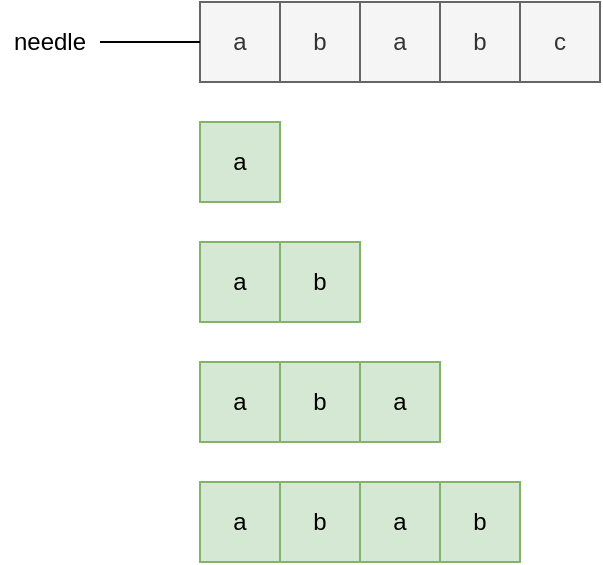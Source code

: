 <mxfile version="20.3.0" type="device" pages="11"><diagram id="ezt_Su9S4qjvpnFxyDuW" name="第 1 页"><mxGraphModel dx="946" dy="587" grid="1" gridSize="10" guides="1" tooltips="1" connect="1" arrows="1" fold="1" page="1" pageScale="1" pageWidth="827" pageHeight="1169" math="0" shadow="0"><root><mxCell id="0"/><mxCell id="1" parent="0"/><mxCell id="mQ3MTLc4XqHVA6VQ6_rq-4" value="a" style="rounded=0;whiteSpace=wrap;html=1;fillColor=#f5f5f5;fontColor=#333333;strokeColor=#666666;" parent="1" vertex="1"><mxGeometry x="240" y="240" width="40" height="40" as="geometry"/></mxCell><mxCell id="mJwkG8z7fwhR_ZABnOlu-1" style="edgeStyle=orthogonalEdgeStyle;rounded=0;orthogonalLoop=1;jettySize=auto;html=1;exitX=1;exitY=0.5;exitDx=0;exitDy=0;entryX=0;entryY=0.5;entryDx=0;entryDy=0;endArrow=none;endFill=0;" parent="1" source="mJwkG8z7fwhR_ZABnOlu-2" edge="1"><mxGeometry relative="1" as="geometry"><mxPoint x="240" y="260" as="targetPoint"/></mxGeometry></mxCell><mxCell id="mJwkG8z7fwhR_ZABnOlu-2" value="needle" style="text;html=1;align=center;verticalAlign=middle;whiteSpace=wrap;rounded=0;" parent="1" vertex="1"><mxGeometry x="140" y="245" width="50" height="30" as="geometry"/></mxCell><mxCell id="mJwkG8z7fwhR_ZABnOlu-3" value="a" style="rounded=0;whiteSpace=wrap;html=1;fillColor=#d5e8d4;strokeColor=#82b366;" parent="1" vertex="1"><mxGeometry x="240" y="300" width="40" height="40" as="geometry"/></mxCell><mxCell id="mJwkG8z7fwhR_ZABnOlu-4" value="b" style="rounded=0;whiteSpace=wrap;html=1;fillColor=#d5e8d4;strokeColor=#82b366;" parent="1" vertex="1"><mxGeometry x="280" y="360" width="40" height="40" as="geometry"/></mxCell><mxCell id="mJwkG8z7fwhR_ZABnOlu-5" value="a" style="rounded=0;whiteSpace=wrap;html=1;fillColor=#d5e8d4;strokeColor=#82b366;" parent="1" vertex="1"><mxGeometry x="240" y="360" width="40" height="40" as="geometry"/></mxCell><mxCell id="mJwkG8z7fwhR_ZABnOlu-6" value="b" style="rounded=0;whiteSpace=wrap;html=1;fillColor=#d5e8d4;strokeColor=#82b366;" parent="1" vertex="1"><mxGeometry x="280" y="420" width="40" height="40" as="geometry"/></mxCell><mxCell id="mJwkG8z7fwhR_ZABnOlu-7" value="a" style="rounded=0;whiteSpace=wrap;html=1;fillColor=#d5e8d4;strokeColor=#82b366;" parent="1" vertex="1"><mxGeometry x="240" y="420" width="40" height="40" as="geometry"/></mxCell><mxCell id="mJwkG8z7fwhR_ZABnOlu-8" value="a" style="rounded=0;whiteSpace=wrap;html=1;fillColor=#d5e8d4;strokeColor=#82b366;" parent="1" vertex="1"><mxGeometry x="320" y="420" width="40" height="40" as="geometry"/></mxCell><mxCell id="mJwkG8z7fwhR_ZABnOlu-9" value="b" style="rounded=0;whiteSpace=wrap;html=1;fillColor=#d5e8d4;strokeColor=#82b366;" parent="1" vertex="1"><mxGeometry x="280" y="480" width="40" height="40" as="geometry"/></mxCell><mxCell id="mJwkG8z7fwhR_ZABnOlu-10" value="a" style="rounded=0;whiteSpace=wrap;html=1;fillColor=#d5e8d4;strokeColor=#82b366;" parent="1" vertex="1"><mxGeometry x="240" y="480" width="40" height="40" as="geometry"/></mxCell><mxCell id="mJwkG8z7fwhR_ZABnOlu-11" value="a" style="rounded=0;whiteSpace=wrap;html=1;fillColor=#d5e8d4;strokeColor=#82b366;" parent="1" vertex="1"><mxGeometry x="320" y="480" width="40" height="40" as="geometry"/></mxCell><mxCell id="mJwkG8z7fwhR_ZABnOlu-12" value="b" style="rounded=0;whiteSpace=wrap;html=1;fillColor=#d5e8d4;strokeColor=#82b366;" parent="1" vertex="1"><mxGeometry x="360" y="480" width="40" height="40" as="geometry"/></mxCell><mxCell id="mJwkG8z7fwhR_ZABnOlu-40" value="b" style="rounded=0;whiteSpace=wrap;html=1;fillColor=#f5f5f5;fontColor=#333333;strokeColor=#666666;" parent="1" vertex="1"><mxGeometry x="280" y="240" width="40" height="40" as="geometry"/></mxCell><mxCell id="mJwkG8z7fwhR_ZABnOlu-41" value="c" style="rounded=0;whiteSpace=wrap;html=1;fillColor=#f5f5f5;fontColor=#333333;strokeColor=#666666;" parent="1" vertex="1"><mxGeometry x="400" y="240" width="40" height="40" as="geometry"/></mxCell><mxCell id="mJwkG8z7fwhR_ZABnOlu-43" value="a" style="rounded=0;whiteSpace=wrap;html=1;fillColor=#f5f5f5;fontColor=#333333;strokeColor=#666666;" parent="1" vertex="1"><mxGeometry x="320" y="240" width="40" height="40" as="geometry"/></mxCell><mxCell id="mJwkG8z7fwhR_ZABnOlu-44" value="b" style="rounded=0;whiteSpace=wrap;html=1;fillColor=#f5f5f5;fontColor=#333333;strokeColor=#666666;" parent="1" vertex="1"><mxGeometry x="360" y="240" width="40" height="40" as="geometry"/></mxCell></root></mxGraphModel></diagram><diagram id="-GBVuGFBTWE99pcNB5cb" name="第 2 页"><mxGraphModel dx="946" dy="587" grid="1" gridSize="10" guides="1" tooltips="1" connect="1" arrows="1" fold="1" page="1" pageScale="1" pageWidth="827" pageHeight="1169" math="0" shadow="0"><root><mxCell id="0"/><mxCell id="1" parent="0"/><mxCell id="sgCwy2JWuKSzr252-w68-3" value="" style="rounded=0;whiteSpace=wrap;html=1;fontColor=#FF0000;fillColor=none;" parent="1" vertex="1"><mxGeometry x="120" y="200" width="600" height="360" as="geometry"/></mxCell><mxCell id="hyZ8eTjC2WzBnrtXLRUP-1" value="a" style="rounded=0;whiteSpace=wrap;html=1;fillColor=#f5f5f5;fontColor=#333333;strokeColor=#666666;" parent="1" vertex="1"><mxGeometry x="240" y="240" width="40" height="40" as="geometry"/></mxCell><mxCell id="hyZ8eTjC2WzBnrtXLRUP-2" style="edgeStyle=orthogonalEdgeStyle;rounded=0;orthogonalLoop=1;jettySize=auto;html=1;exitX=1;exitY=0.5;exitDx=0;exitDy=0;entryX=0;entryY=0.5;entryDx=0;entryDy=0;endArrow=none;endFill=0;" parent="1" edge="1"><mxGeometry relative="1" as="geometry"><mxPoint x="240" y="260" as="targetPoint"/><mxPoint x="190" y="260" as="sourcePoint"/></mxGeometry></mxCell><mxCell id="hyZ8eTjC2WzBnrtXLRUP-4" value="a" style="rounded=0;whiteSpace=wrap;html=1;fillColor=#d5e8d4;strokeColor=#82b366;" parent="1" vertex="1"><mxGeometry x="240" y="300" width="40" height="40" as="geometry"/></mxCell><mxCell id="hyZ8eTjC2WzBnrtXLRUP-5" value="b" style="rounded=0;whiteSpace=wrap;html=1;fillColor=#d5e8d4;strokeColor=#82b366;" parent="1" vertex="1"><mxGeometry x="280" y="360" width="40" height="40" as="geometry"/></mxCell><mxCell id="hyZ8eTjC2WzBnrtXLRUP-6" value="a" style="rounded=0;whiteSpace=wrap;html=1;fillColor=#d5e8d4;strokeColor=#82b366;" parent="1" vertex="1"><mxGeometry x="240" y="360" width="40" height="40" as="geometry"/></mxCell><mxCell id="hyZ8eTjC2WzBnrtXLRUP-7" value="b" style="rounded=0;whiteSpace=wrap;html=1;fillColor=#d5e8d4;strokeColor=#82b366;" parent="1" vertex="1"><mxGeometry x="280" y="420" width="40" height="40" as="geometry"/></mxCell><mxCell id="hyZ8eTjC2WzBnrtXLRUP-8" value="a" style="rounded=0;whiteSpace=wrap;html=1;fillColor=#d5e8d4;strokeColor=#82b366;" parent="1" vertex="1"><mxGeometry x="240" y="420" width="40" height="40" as="geometry"/></mxCell><mxCell id="hyZ8eTjC2WzBnrtXLRUP-9" value="a" style="rounded=0;whiteSpace=wrap;html=1;fillColor=#d5e8d4;strokeColor=#82b366;" parent="1" vertex="1"><mxGeometry x="320" y="420" width="40" height="40" as="geometry"/></mxCell><mxCell id="hyZ8eTjC2WzBnrtXLRUP-10" value="b" style="rounded=0;whiteSpace=wrap;html=1;fillColor=#d5e8d4;strokeColor=#82b366;" parent="1" vertex="1"><mxGeometry x="280" y="480" width="40" height="40" as="geometry"/></mxCell><mxCell id="hyZ8eTjC2WzBnrtXLRUP-11" value="a" style="rounded=0;whiteSpace=wrap;html=1;fillColor=#d5e8d4;strokeColor=#82b366;" parent="1" vertex="1"><mxGeometry x="240" y="480" width="40" height="40" as="geometry"/></mxCell><mxCell id="hyZ8eTjC2WzBnrtXLRUP-12" value="a" style="rounded=0;whiteSpace=wrap;html=1;fillColor=#d5e8d4;strokeColor=#82b366;" parent="1" vertex="1"><mxGeometry x="320" y="480" width="40" height="40" as="geometry"/></mxCell><mxCell id="hyZ8eTjC2WzBnrtXLRUP-13" value="b" style="rounded=0;whiteSpace=wrap;html=1;fillColor=#d5e8d4;strokeColor=#82b366;" parent="1" vertex="1"><mxGeometry x="360" y="480" width="40" height="40" as="geometry"/></mxCell><mxCell id="hyZ8eTjC2WzBnrtXLRUP-19" value="b" style="rounded=0;whiteSpace=wrap;html=1;fillColor=#f5f5f5;fontColor=#333333;strokeColor=#666666;" parent="1" vertex="1"><mxGeometry x="280" y="240" width="40" height="40" as="geometry"/></mxCell><mxCell id="hyZ8eTjC2WzBnrtXLRUP-20" value="c" style="rounded=0;whiteSpace=wrap;html=1;fillColor=#f5f5f5;fontColor=#333333;strokeColor=#666666;" parent="1" vertex="1"><mxGeometry x="400" y="240" width="40" height="40" as="geometry"/></mxCell><mxCell id="hyZ8eTjC2WzBnrtXLRUP-22" value="a" style="rounded=0;whiteSpace=wrap;html=1;fillColor=#f5f5f5;fontColor=#333333;strokeColor=#666666;" parent="1" vertex="1"><mxGeometry x="320" y="240" width="40" height="40" as="geometry"/></mxCell><mxCell id="hyZ8eTjC2WzBnrtXLRUP-23" value="b" style="rounded=0;whiteSpace=wrap;html=1;fillColor=#f5f5f5;fontColor=#333333;strokeColor=#666666;" parent="1" vertex="1"><mxGeometry x="360" y="240" width="40" height="40" as="geometry"/></mxCell><mxCell id="hyZ8eTjC2WzBnrtXLRUP-25" value="0" style="text;html=1;align=center;verticalAlign=middle;whiteSpace=wrap;rounded=0;strokeWidth=1;fillColor=#fff2cc;strokeColor=#d6b656;fontSize=20;" parent="1" vertex="1"><mxGeometry x="480" y="300" width="40" height="40" as="geometry"/></mxCell><mxCell id="hyZ8eTjC2WzBnrtXLRUP-27" value="0" style="text;html=1;align=center;verticalAlign=middle;whiteSpace=wrap;rounded=0;strokeWidth=1;fillColor=#fff2cc;strokeColor=#d6b656;fontSize=20;" parent="1" vertex="1"><mxGeometry x="480" y="360" width="40" height="40" as="geometry"/></mxCell><mxCell id="hyZ8eTjC2WzBnrtXLRUP-29" value="2" style="text;html=1;align=center;verticalAlign=middle;whiteSpace=wrap;rounded=0;strokeWidth=1;fillColor=#fff2cc;strokeColor=#d6b656;fontSize=20;" parent="1" vertex="1"><mxGeometry x="480" y="480" width="40" height="40" as="geometry"/></mxCell><mxCell id="hyZ8eTjC2WzBnrtXLRUP-31" value="1" style="text;html=1;align=center;verticalAlign=middle;whiteSpace=wrap;rounded=0;strokeWidth=1;fillColor=#fff2cc;strokeColor=#d6b656;fontSize=20;" parent="1" vertex="1"><mxGeometry x="480" y="420" width="40" height="40" as="geometry"/></mxCell><mxCell id="B7R9NOdJzavsswsO4GhL-1" value="needle" style="text;html=1;align=center;verticalAlign=middle;whiteSpace=wrap;rounded=0;" parent="1" vertex="1"><mxGeometry x="140" y="245" width="50" height="30" as="geometry"/></mxCell><mxCell id="sgCwy2JWuKSzr252-w68-1" value="" style="endArrow=none;dashed=1;html=1;rounded=0;strokeColor=#FF0000;fontColor=#994C00;entryX=1;entryY=0;entryDx=0;entryDy=0;exitX=1;exitY=1;exitDx=0;exitDy=0;" parent="1" source="hyZ8eTjC2WzBnrtXLRUP-29" target="hyZ8eTjC2WzBnrtXLRUP-25" edge="1"><mxGeometry width="50" height="50" relative="1" as="geometry"><mxPoint x="390" y="440" as="sourcePoint"/><mxPoint x="440" y="390" as="targetPoint"/><Array as="points"><mxPoint x="560" y="520"/><mxPoint x="560" y="300"/></Array></mxGeometry></mxCell><mxCell id="sgCwy2JWuKSzr252-w68-2" value="最長公共前後綴長度。" style="text;html=1;strokeColor=none;fillColor=none;align=center;verticalAlign=middle;whiteSpace=wrap;rounded=0;fontColor=#FF0000;" parent="1" vertex="1"><mxGeometry x="560" y="390" width="130" height="30" as="geometry"/></mxCell><mxCell id="sgCwy2JWuKSzr252-w68-4" value="" style="shape=flexArrow;endArrow=classic;html=1;rounded=0;strokeColor=#666666;fontColor=#FF0000;fillColor=#f5f5f5;" parent="1" edge="1"><mxGeometry width="50" height="50" relative="1" as="geometry"><mxPoint x="419.5" y="580" as="sourcePoint"/><mxPoint x="419.5" y="640" as="targetPoint"/></mxGeometry></mxCell><mxCell id="sgCwy2JWuKSzr252-w68-5" value="" style="endArrow=classic;html=1;rounded=0;strokeColor=#FF0000;fontColor=#FF0000;strokeWidth=3;" parent="1" edge="1"><mxGeometry width="50" height="50" relative="1" as="geometry"><mxPoint x="414" y="319.5" as="sourcePoint"/><mxPoint x="474" y="319.5" as="targetPoint"/></mxGeometry></mxCell><mxCell id="sgCwy2JWuKSzr252-w68-6" value="" style="endArrow=classic;html=1;rounded=0;strokeColor=#FF0000;fontColor=#FF0000;strokeWidth=3;" parent="1" edge="1"><mxGeometry width="50" height="50" relative="1" as="geometry"><mxPoint x="414" y="439.5" as="sourcePoint"/><mxPoint x="474" y="439.5" as="targetPoint"/></mxGeometry></mxCell><mxCell id="sgCwy2JWuKSzr252-w68-7" value="" style="endArrow=classic;html=1;rounded=0;strokeColor=#FF0000;fontColor=#FF0000;strokeWidth=3;" parent="1" edge="1"><mxGeometry width="50" height="50" relative="1" as="geometry"><mxPoint x="414" y="499.5" as="sourcePoint"/><mxPoint x="474" y="499.5" as="targetPoint"/></mxGeometry></mxCell><mxCell id="sgCwy2JWuKSzr252-w68-8" value="" style="endArrow=classic;html=1;rounded=0;strokeColor=#FF0000;fontColor=#FF0000;strokeWidth=3;" parent="1" edge="1"><mxGeometry width="50" height="50" relative="1" as="geometry"><mxPoint x="414" y="379.5" as="sourcePoint"/><mxPoint x="474" y="379.5" as="targetPoint"/></mxGeometry></mxCell><mxCell id="sgCwy2JWuKSzr252-w68-10" value="&lt;b&gt;&lt;font style=&quot;font-size: 15px;&quot;&gt;a&lt;/font&gt;&lt;/b&gt;&lt;br&gt;（0）" style="rounded=0;whiteSpace=wrap;html=1;fillColor=#f5f5f5;fontColor=#333333;strokeColor=#666666;" parent="1" vertex="1"><mxGeometry x="340" y="660" width="40" height="40" as="geometry"/></mxCell><mxCell id="sgCwy2JWuKSzr252-w68-11" value="&lt;font style=&quot;font-size: 15px;&quot;&gt;&lt;b&gt;b&lt;/b&gt;&lt;/font&gt;&lt;br&gt;（0）" style="rounded=0;whiteSpace=wrap;html=1;fillColor=#f5f5f5;fontColor=#333333;strokeColor=#666666;" parent="1" vertex="1"><mxGeometry x="380" y="660" width="40" height="40" as="geometry"/></mxCell><mxCell id="sgCwy2JWuKSzr252-w68-12" value="&lt;font style=&quot;font-size: 15px;&quot;&gt;&lt;b&gt;a&lt;/b&gt;&lt;/font&gt;&lt;br&gt;（1）" style="rounded=0;whiteSpace=wrap;html=1;fillColor=#f5f5f5;fontColor=#333333;strokeColor=#666666;" parent="1" vertex="1"><mxGeometry x="420" y="660" width="40" height="40" as="geometry"/></mxCell><mxCell id="sgCwy2JWuKSzr252-w68-13" value="&lt;font style=&quot;font-size: 15px;&quot;&gt;&lt;b&gt;b&lt;/b&gt;&lt;/font&gt;&lt;br&gt;（2）" style="rounded=0;whiteSpace=wrap;html=1;fillColor=#f5f5f5;fontColor=#333333;strokeColor=#666666;" parent="1" vertex="1"><mxGeometry x="460" y="660" width="40" height="40" as="geometry"/></mxCell><mxCell id="sgCwy2JWuKSzr252-w68-14" value="PMT" style="text;html=1;strokeColor=none;fillColor=none;align=center;verticalAlign=middle;whiteSpace=wrap;rounded=0;fontColor=#000000;" parent="1" vertex="1"><mxGeometry x="280" y="660" width="40" height="40" as="geometry"/></mxCell><mxCell id="sgCwy2JWuKSzr252-w68-15" style="edgeStyle=orthogonalEdgeStyle;rounded=0;orthogonalLoop=1;jettySize=auto;html=1;exitX=1;exitY=0.5;exitDx=0;exitDy=0;entryX=0;entryY=0.5;entryDx=0;entryDy=0;endArrow=none;endFill=0;" parent="1" source="sgCwy2JWuKSzr252-w68-14" target="sgCwy2JWuKSzr252-w68-10" edge="1"><mxGeometry relative="1" as="geometry"><mxPoint x="270" y="250" as="targetPoint"/><mxPoint x="220" y="250" as="sourcePoint"/></mxGeometry></mxCell></root></mxGraphModel></diagram><diagram id="XZA4tfCcB1CKlKBpjK2C" name="第 3 页"><mxGraphModel dx="946" dy="587" grid="1" gridSize="10" guides="1" tooltips="1" connect="1" arrows="1" fold="1" page="1" pageScale="1" pageWidth="827" pageHeight="1169" math="0" shadow="0"><root><mxCell id="0"/><mxCell id="1" parent="0"/><mxCell id="Y2tGF3scWMbihp3-96Uw-4" value="b" style="rounded=0;whiteSpace=wrap;html=1;fillColor=#f5f5f5;strokeColor=#666666;fontColor=#333333;" parent="1" vertex="1"><mxGeometry x="360" y="360" width="40" height="40" as="geometry"/></mxCell><mxCell id="Y2tGF3scWMbihp3-96Uw-5" value="a" style="rounded=0;whiteSpace=wrap;html=1;fillColor=#f5f5f5;strokeColor=#666666;fontColor=#333333;" parent="1" vertex="1"><mxGeometry x="320" y="360" width="40" height="40" as="geometry"/></mxCell><mxCell id="Y2tGF3scWMbihp3-96Uw-26" value="" style="endArrow=classic;html=1;rounded=0;strokeWidth=2;strokeColor=#FF0000;" parent="1" edge="1"><mxGeometry width="50" height="50" relative="1" as="geometry"><mxPoint x="320" y="340" as="sourcePoint"/><mxPoint x="350" y="340" as="targetPoint"/></mxGeometry></mxCell><mxCell id="Y2tGF3scWMbihp3-96Uw-27" value="a" style="rounded=0;whiteSpace=wrap;html=1;fillColor=#f8cecc;strokeColor=#b85450;" parent="1" vertex="1"><mxGeometry x="320" y="280" width="40" height="40" as="geometry"/></mxCell><mxCell id="Y2tGF3scWMbihp3-96Uw-28" value="" style="endArrow=classic;html=1;rounded=0;strokeWidth=2;strokeColor=#0000FF;" parent="1" edge="1"><mxGeometry width="50" height="50" relative="1" as="geometry"><mxPoint x="400" y="419.5" as="sourcePoint"/><mxPoint x="370" y="419.5" as="targetPoint"/></mxGeometry></mxCell><mxCell id="Jy-VPr6nUZMOg3EqIrAz-1" value="前綴" style="text;html=1;strokeColor=none;fillColor=none;align=center;verticalAlign=middle;whiteSpace=wrap;rounded=0;fontSize=15;fontColor=#FF0000;" parent="1" vertex="1"><mxGeometry x="260" y="320" width="60" height="40" as="geometry"/></mxCell><mxCell id="Jy-VPr6nUZMOg3EqIrAz-2" value="後綴" style="text;html=1;strokeColor=none;fillColor=none;align=center;verticalAlign=middle;whiteSpace=wrap;rounded=0;fontSize=15;fontColor=#0000FF;" parent="1" vertex="1"><mxGeometry x="400" y="400" width="60" height="40" as="geometry"/></mxCell><mxCell id="Jy-VPr6nUZMOg3EqIrAz-3" value="b" style="rounded=0;whiteSpace=wrap;html=1;fillColor=#dae8fc;strokeColor=#6c8ebf;" parent="1" vertex="1"><mxGeometry x="360" y="440" width="40" height="40" as="geometry"/></mxCell></root></mxGraphModel></diagram><diagram id="cRd4STVVP2DwOmK9fBBd" name="第 4 页"><mxGraphModel dx="946" dy="587" grid="1" gridSize="10" guides="1" tooltips="1" connect="1" arrows="1" fold="1" page="1" pageScale="1" pageWidth="827" pageHeight="1169" math="0" shadow="0"><root><mxCell id="0"/><mxCell id="1" parent="0"/><mxCell id="tuaPm251pMu8dhGmm1A4-1" value="b" style="rounded=0;whiteSpace=wrap;html=1;fillColor=#f8cecc;strokeColor=#b85450;" parent="1" vertex="1"><mxGeometry x="360" y="220" width="40" height="40" as="geometry"/></mxCell><mxCell id="tuaPm251pMu8dhGmm1A4-2" value="a" style="rounded=0;whiteSpace=wrap;html=1;fillColor=#f8cecc;strokeColor=#b85450;" parent="1" vertex="1"><mxGeometry x="320" y="220" width="40" height="40" as="geometry"/></mxCell><mxCell id="tuaPm251pMu8dhGmm1A4-3" value="a" style="rounded=0;whiteSpace=wrap;html=1;fillColor=#f5f5f5;strokeColor=#666666;fontColor=#333333;" parent="1" vertex="1"><mxGeometry x="400" y="360" width="40" height="40" as="geometry"/></mxCell><mxCell id="XNLpIu1huyEcEGO-KyTr-1" value="b" style="rounded=0;whiteSpace=wrap;html=1;fillColor=#f5f5f5;strokeColor=#666666;fontColor=#333333;" parent="1" vertex="1"><mxGeometry x="360" y="360" width="40" height="40" as="geometry"/></mxCell><mxCell id="XNLpIu1huyEcEGO-KyTr-2" value="a" style="rounded=0;whiteSpace=wrap;html=1;fillColor=#f5f5f5;strokeColor=#666666;fontColor=#333333;" parent="1" vertex="1"><mxGeometry x="320" y="360" width="40" height="40" as="geometry"/></mxCell><mxCell id="XNLpIu1huyEcEGO-KyTr-3" value="" style="endArrow=classic;html=1;rounded=0;strokeWidth=2;strokeColor=#FF0000;" parent="1" edge="1"><mxGeometry width="50" height="50" relative="1" as="geometry"><mxPoint x="320" y="340" as="sourcePoint"/><mxPoint x="350" y="340" as="targetPoint"/></mxGeometry></mxCell><mxCell id="XNLpIu1huyEcEGO-KyTr-4" value="a" style="rounded=0;whiteSpace=wrap;html=1;fillColor=#f8cecc;strokeColor=#b85450;" parent="1" vertex="1"><mxGeometry x="320" y="280" width="40" height="40" as="geometry"/></mxCell><mxCell id="XNLpIu1huyEcEGO-KyTr-5" value="" style="endArrow=classic;html=1;rounded=0;strokeWidth=2;strokeColor=#0000FF;" parent="1" edge="1"><mxGeometry width="50" height="50" relative="1" as="geometry"><mxPoint x="440" y="419.5" as="sourcePoint"/><mxPoint x="410" y="419.5" as="targetPoint"/></mxGeometry></mxCell><mxCell id="XNLpIu1huyEcEGO-KyTr-6" value="前綴" style="text;html=1;strokeColor=none;fillColor=none;align=center;verticalAlign=middle;whiteSpace=wrap;rounded=0;fontSize=15;fontColor=#FF0000;" parent="1" vertex="1"><mxGeometry x="260" y="320" width="60" height="40" as="geometry"/></mxCell><mxCell id="XNLpIu1huyEcEGO-KyTr-7" value="後綴" style="text;html=1;strokeColor=none;fillColor=none;align=center;verticalAlign=middle;whiteSpace=wrap;rounded=0;fontSize=15;fontColor=#0000FF;" parent="1" vertex="1"><mxGeometry x="440" y="400" width="60" height="40" as="geometry"/></mxCell><mxCell id="XNLpIu1huyEcEGO-KyTr-8" value="b" style="rounded=0;whiteSpace=wrap;html=1;fillColor=#dae8fc;strokeColor=#6c8ebf;" parent="1" vertex="1"><mxGeometry x="360" y="500" width="40" height="40" as="geometry"/></mxCell><mxCell id="XNLpIu1huyEcEGO-KyTr-9" value="a" style="rounded=0;whiteSpace=wrap;html=1;fillColor=#dae8fc;strokeColor=#6c8ebf;" parent="1" vertex="1"><mxGeometry x="400" y="440" width="40" height="40" as="geometry"/></mxCell><mxCell id="lQNG0WFoNtSVy3QBmTk4-1" value="a" style="rounded=0;whiteSpace=wrap;html=1;fillColor=#dae8fc;strokeColor=#6c8ebf;" parent="1" vertex="1"><mxGeometry x="400" y="500" width="40" height="40" as="geometry"/></mxCell></root></mxGraphModel></diagram><diagram id="AQCvtC_EhZUo_XlTE-8O" name="第 5 页"><mxGraphModel dx="946" dy="587" grid="1" gridSize="10" guides="1" tooltips="1" connect="1" arrows="1" fold="1" page="1" pageScale="1" pageWidth="827" pageHeight="1169" math="0" shadow="0"><root><mxCell id="0"/><mxCell id="1" parent="0"/><mxCell id="bVtG0ZJK1dtF0G_7C8da-1" value="b" style="rounded=0;whiteSpace=wrap;html=1;fillColor=#f8cecc;strokeColor=#b85450;" parent="1" vertex="1"><mxGeometry x="360" y="160" width="40" height="40" as="geometry"/></mxCell><mxCell id="bVtG0ZJK1dtF0G_7C8da-2" value="a" style="rounded=0;whiteSpace=wrap;html=1;fillColor=#f8cecc;strokeColor=#b85450;" parent="1" vertex="1"><mxGeometry x="320" y="160" width="40" height="40" as="geometry"/></mxCell><mxCell id="bVtG0ZJK1dtF0G_7C8da-3" value="a" style="rounded=0;whiteSpace=wrap;html=1;fillColor=#f8cecc;strokeColor=#b85450;" parent="1" vertex="1"><mxGeometry x="400" y="160" width="40" height="40" as="geometry"/></mxCell><mxCell id="RYb9H8Ul9adW4gTPHKLj-1" value="b" style="rounded=0;whiteSpace=wrap;html=1;fillColor=#f8cecc;strokeColor=#b85450;" parent="1" vertex="1"><mxGeometry x="360" y="220" width="40" height="40" as="geometry"/></mxCell><mxCell id="RYb9H8Ul9adW4gTPHKLj-2" value="a" style="rounded=0;whiteSpace=wrap;html=1;fillColor=#f8cecc;strokeColor=#b85450;" parent="1" vertex="1"><mxGeometry x="320" y="220" width="40" height="40" as="geometry"/></mxCell><mxCell id="RYb9H8Ul9adW4gTPHKLj-3" value="a" style="rounded=0;whiteSpace=wrap;html=1;fillColor=#f5f5f5;strokeColor=#666666;fontColor=#333333;" parent="1" vertex="1"><mxGeometry x="400" y="360" width="40" height="40" as="geometry"/></mxCell><mxCell id="RYb9H8Ul9adW4gTPHKLj-4" value="b" style="rounded=0;whiteSpace=wrap;html=1;fillColor=#f5f5f5;strokeColor=#666666;fontColor=#333333;" parent="1" vertex="1"><mxGeometry x="360" y="360" width="40" height="40" as="geometry"/></mxCell><mxCell id="RYb9H8Ul9adW4gTPHKLj-5" value="a" style="rounded=0;whiteSpace=wrap;html=1;fillColor=#f5f5f5;strokeColor=#666666;fontColor=#333333;" parent="1" vertex="1"><mxGeometry x="320" y="360" width="40" height="40" as="geometry"/></mxCell><mxCell id="RYb9H8Ul9adW4gTPHKLj-6" value="" style="endArrow=classic;html=1;rounded=0;strokeWidth=2;strokeColor=#FF0000;" parent="1" edge="1"><mxGeometry width="50" height="50" relative="1" as="geometry"><mxPoint x="320" y="340" as="sourcePoint"/><mxPoint x="350" y="340" as="targetPoint"/></mxGeometry></mxCell><mxCell id="RYb9H8Ul9adW4gTPHKLj-7" value="a" style="rounded=0;whiteSpace=wrap;html=1;fillColor=#f8cecc;strokeColor=#b85450;" parent="1" vertex="1"><mxGeometry x="320" y="280" width="40" height="40" as="geometry"/></mxCell><mxCell id="RYb9H8Ul9adW4gTPHKLj-8" value="" style="endArrow=classic;html=1;rounded=0;strokeWidth=2;strokeColor=#0000FF;" parent="1" edge="1"><mxGeometry width="50" height="50" relative="1" as="geometry"><mxPoint x="480" y="419.5" as="sourcePoint"/><mxPoint x="450" y="419.5" as="targetPoint"/></mxGeometry></mxCell><mxCell id="RYb9H8Ul9adW4gTPHKLj-9" value="前綴" style="text;html=1;strokeColor=none;fillColor=none;align=center;verticalAlign=middle;whiteSpace=wrap;rounded=0;fontSize=15;fontColor=#FF0000;" parent="1" vertex="1"><mxGeometry x="260" y="320" width="60" height="40" as="geometry"/></mxCell><mxCell id="RYb9H8Ul9adW4gTPHKLj-10" value="後綴" style="text;html=1;strokeColor=none;fillColor=none;align=center;verticalAlign=middle;whiteSpace=wrap;rounded=0;fontSize=15;fontColor=#0000FF;" parent="1" vertex="1"><mxGeometry x="480" y="400" width="60" height="40" as="geometry"/></mxCell><mxCell id="RYb9H8Ul9adW4gTPHKLj-11" value="b" style="rounded=0;whiteSpace=wrap;html=1;fillColor=#dae8fc;strokeColor=#6c8ebf;" parent="1" vertex="1"><mxGeometry x="360" y="560" width="40" height="40" as="geometry"/></mxCell><mxCell id="RYb9H8Ul9adW4gTPHKLj-12" value="a" style="rounded=0;whiteSpace=wrap;html=1;fillColor=#dae8fc;strokeColor=#6c8ebf;" parent="1" vertex="1"><mxGeometry x="400" y="500" width="40" height="40" as="geometry"/></mxCell><mxCell id="RYb9H8Ul9adW4gTPHKLj-13" value="a" style="rounded=0;whiteSpace=wrap;html=1;fillColor=#dae8fc;strokeColor=#6c8ebf;" parent="1" vertex="1"><mxGeometry x="400" y="560" width="40" height="40" as="geometry"/></mxCell><mxCell id="RYb9H8Ul9adW4gTPHKLj-14" value="b" style="rounded=0;whiteSpace=wrap;html=1;fillColor=#f5f5f5;strokeColor=#666666;fontColor=#333333;" parent="1" vertex="1"><mxGeometry x="440" y="360" width="40" height="40" as="geometry"/></mxCell><mxCell id="RYb9H8Ul9adW4gTPHKLj-15" value="b" style="rounded=0;whiteSpace=wrap;html=1;fillColor=#dae8fc;strokeColor=#6c8ebf;" parent="1" vertex="1"><mxGeometry x="440" y="440" width="40" height="40" as="geometry"/></mxCell><mxCell id="RYb9H8Ul9adW4gTPHKLj-16" value="b" style="rounded=0;whiteSpace=wrap;html=1;fillColor=#dae8fc;strokeColor=#6c8ebf;" parent="1" vertex="1"><mxGeometry x="440" y="560" width="40" height="40" as="geometry"/></mxCell><mxCell id="RYb9H8Ul9adW4gTPHKLj-17" value="b" style="rounded=0;whiteSpace=wrap;html=1;fillColor=#dae8fc;strokeColor=#6c8ebf;" parent="1" vertex="1"><mxGeometry x="440" y="500" width="40" height="40" as="geometry"/></mxCell></root></mxGraphModel></diagram><diagram id="ZgY8I5og8vAP7pxC3ES0" name="第 7 页"><mxGraphModel dx="946" dy="587" grid="1" gridSize="10" guides="1" tooltips="1" connect="1" arrows="1" fold="1" page="1" pageScale="1" pageWidth="827" pageHeight="1169" math="0" shadow="0"><root><mxCell id="0"/><mxCell id="1" parent="0"/><mxCell id="siUdmo9XJ8ZWNzdDuJ7Q-2" value="&lt;font color=&quot;#ff0000&quot; style=&quot;font-size: 15px;&quot;&gt;&lt;b style=&quot;&quot;&gt;X&lt;/b&gt;&lt;/font&gt;" style="rounded=0;whiteSpace=wrap;html=1;fontSize=15;strokeColor=none;" parent="1" vertex="1"><mxGeometry x="320" y="400" width="40" height="40" as="geometry"/></mxCell><mxCell id="JcWTpu_NF_TYdRpY9C9i-3" value="&lt;font style=&quot;font-size: 15px;&quot;&gt;&lt;b&gt;O&lt;/b&gt;&lt;/font&gt;" style="rounded=0;whiteSpace=wrap;html=1;fontSize=15;strokeColor=none;fontColor=#000000;" parent="1" vertex="1"><mxGeometry x="280" y="400" width="40" height="40" as="geometry"/></mxCell><mxCell id="Ki2hxepPWYBH03pJFKMC-1" value="&lt;font style=&quot;font-size: 15px;&quot; color=&quot;#00cc00&quot;&gt;&lt;b&gt;O&lt;/b&gt;&lt;/font&gt;" style="rounded=0;whiteSpace=wrap;html=1;fontSize=15;strokeColor=none;" vertex="1" parent="1"><mxGeometry x="320" y="480" width="40" height="40" as="geometry"/></mxCell><mxCell id="lvv_zwO5TePQ79zfwpGI-9" value="&lt;font color=&quot;#ff0000&quot; style=&quot;font-size: 15px;&quot;&gt;&lt;b style=&quot;&quot;&gt;X&lt;/b&gt;&lt;/font&gt;" style="rounded=0;whiteSpace=wrap;html=1;fontSize=15;strokeColor=none;" parent="1" vertex="1"><mxGeometry x="360" y="480" width="40" height="40" as="geometry"/></mxCell><mxCell id="lvv_zwO5TePQ79zfwpGI-26" value="&lt;font color=&quot;#ff0000&quot; style=&quot;font-size: 15px;&quot;&gt;&lt;b style=&quot;&quot;&gt;X&lt;/b&gt;&lt;/font&gt;" style="rounded=0;whiteSpace=wrap;html=1;fontSize=15;strokeColor=none;" parent="1" vertex="1"><mxGeometry x="360" y="560" width="40" height="40" as="geometry"/></mxCell><mxCell id="lvv_zwO5TePQ79zfwpGI-54" value="&lt;font style=&quot;font-size: 15px;&quot; color=&quot;#00cc00&quot;&gt;&lt;b&gt;O&lt;/b&gt;&lt;/font&gt;" style="rounded=0;whiteSpace=wrap;html=1;fontSize=15;strokeColor=none;" parent="1" vertex="1"><mxGeometry x="560" y="720" width="40" height="40" as="geometry"/></mxCell><mxCell id="lvv_zwO5TePQ79zfwpGI-55" value="&lt;font style=&quot;font-size: 15px;&quot; color=&quot;#00cc00&quot;&gt;&lt;b&gt;O&lt;/b&gt;&lt;/font&gt;" style="rounded=0;whiteSpace=wrap;html=1;fontSize=15;strokeColor=none;" parent="1" vertex="1"><mxGeometry x="600" y="720" width="40" height="40" as="geometry"/></mxCell><mxCell id="lvv_zwO5TePQ79zfwpGI-56" value="&lt;font style=&quot;font-size: 15px;&quot; color=&quot;#00cc00&quot;&gt;&lt;b&gt;O&lt;/b&gt;&lt;/font&gt;" style="rounded=0;whiteSpace=wrap;html=1;fontSize=15;strokeColor=none;" parent="1" vertex="1"><mxGeometry x="640" y="720" width="40" height="40" as="geometry"/></mxCell><mxCell id="mFtKtzD1jnO-V2IuanrE-74" value="&lt;span style=&quot;font-size: 15px;&quot;&gt;&lt;b&gt;c&lt;/b&gt;&lt;/span&gt;&lt;br&gt;-" style="rounded=0;whiteSpace=wrap;html=1;fillColor=#f5f5f5;fontColor=#333333;strokeColor=#666666;" parent="1" vertex="1"><mxGeometry x="440" y="440" width="40" height="40" as="geometry"/></mxCell><mxCell id="mFtKtzD1jnO-V2IuanrE-73" value="&lt;font style=&quot;font-size: 15px;&quot;&gt;&lt;b&gt;b&lt;/b&gt;&lt;/font&gt;&lt;br&gt;（2）" style="rounded=0;whiteSpace=wrap;html=1;fillColor=#f5f5f5;fontColor=#333333;strokeColor=#666666;" parent="1" vertex="1"><mxGeometry x="400" y="440" width="40" height="40" as="geometry"/></mxCell><mxCell id="mFtKtzD1jnO-V2IuanrE-72" value="&lt;font style=&quot;font-size: 15px;&quot;&gt;&lt;b&gt;a&lt;/b&gt;&lt;/font&gt;&lt;br&gt;（1）" style="rounded=0;whiteSpace=wrap;html=1;fillColor=#f5f5f5;strokeColor=#666666;fontColor=#333333;" parent="1" vertex="1"><mxGeometry x="360" y="440" width="40" height="40" as="geometry"/></mxCell><mxCell id="mFtKtzD1jnO-V2IuanrE-71" value="&lt;font style=&quot;font-size: 15px;&quot;&gt;&lt;b&gt;b&lt;/b&gt;&lt;/font&gt;&lt;br&gt;（0）" style="rounded=0;whiteSpace=wrap;html=1;fillColor=#dae8fc;strokeColor=#6c8ebf;" parent="1" vertex="1"><mxGeometry x="320" y="440" width="40" height="40" as="geometry"/></mxCell><mxCell id="mFtKtzD1jnO-V2IuanrE-70" value="&lt;b&gt;&lt;font style=&quot;font-size: 15px;&quot;&gt;a&lt;/font&gt;&lt;/b&gt;&lt;br&gt;（0）" style="rounded=0;whiteSpace=wrap;html=1;fillColor=#f8cecc;strokeColor=#b85450;" parent="1" vertex="1"><mxGeometry x="280" y="440" width="40" height="40" as="geometry"/></mxCell><mxCell id="mFtKtzD1jnO-V2IuanrE-1" value="&lt;font style=&quot;font-size: 15px;&quot; color=&quot;#00cc00&quot;&gt;&lt;b&gt;O&lt;/b&gt;&lt;/font&gt;" style="rounded=0;whiteSpace=wrap;html=1;fontSize=15;strokeColor=none;" parent="1" vertex="1"><mxGeometry x="280" y="320" width="40" height="40" as="geometry"/></mxCell><mxCell id="mFtKtzD1jnO-V2IuanrE-3" value="&lt;font style=&quot;font-size: 15px;&quot; color=&quot;#00cc00&quot;&gt;&lt;b&gt;O&lt;/b&gt;&lt;/font&gt;" style="rounded=0;whiteSpace=wrap;html=1;fontSize=15;strokeColor=none;" parent="1" vertex="1"><mxGeometry x="200" y="320" width="40" height="40" as="geometry"/></mxCell><mxCell id="mFtKtzD1jnO-V2IuanrE-4" value="&lt;font style=&quot;font-size: 15px;&quot; color=&quot;#00cc00&quot;&gt;&lt;b&gt;O&lt;/b&gt;&lt;/font&gt;" style="rounded=0;whiteSpace=wrap;html=1;fontSize=15;strokeColor=none;" parent="1" vertex="1"><mxGeometry x="240" y="320" width="40" height="40" as="geometry"/></mxCell><mxCell id="mFtKtzD1jnO-V2IuanrE-5" value="&lt;font color=&quot;#ff0000&quot; style=&quot;font-size: 15px;&quot;&gt;&lt;b style=&quot;&quot;&gt;X&lt;/b&gt;&lt;/font&gt;" style="rounded=0;whiteSpace=wrap;html=1;fontSize=15;strokeColor=none;" parent="1" vertex="1"><mxGeometry x="320" y="320" width="40" height="40" as="geometry"/></mxCell><mxCell id="mFtKtzD1jnO-V2IuanrE-6" value="&lt;span style=&quot;font-size: 15px;&quot;&gt;&lt;b&gt;c&lt;/b&gt;&lt;/span&gt;&lt;br&gt;-" style="rounded=0;whiteSpace=wrap;html=1;fillColor=#f5f5f5;fontColor=#333333;strokeColor=#666666;" parent="1" vertex="1"><mxGeometry x="360" y="360" width="40" height="40" as="geometry"/></mxCell><mxCell id="mFtKtzD1jnO-V2IuanrE-7" value="&lt;font style=&quot;font-size: 15px;&quot;&gt;&lt;b&gt;b&lt;/b&gt;&lt;/font&gt;&lt;br&gt;（2）" style="rounded=0;whiteSpace=wrap;html=1;fillColor=#f8cecc;strokeColor=#b85450;" parent="1" vertex="1"><mxGeometry x="320" y="360" width="40" height="40" as="geometry"/></mxCell><mxCell id="mFtKtzD1jnO-V2IuanrE-8" value="&lt;font style=&quot;font-size: 15px;&quot;&gt;&lt;b&gt;a&lt;/b&gt;&lt;/font&gt;&lt;br&gt;（1）" style="rounded=0;whiteSpace=wrap;html=1;fillColor=#f8cecc;strokeColor=#b85450;" parent="1" vertex="1"><mxGeometry x="280" y="360" width="40" height="40" as="geometry"/></mxCell><mxCell id="mFtKtzD1jnO-V2IuanrE-9" value="&lt;font style=&quot;font-size: 15px;&quot;&gt;&lt;b&gt;b&lt;/b&gt;&lt;/font&gt;&lt;br&gt;（0）" style="rounded=0;whiteSpace=wrap;html=1;fillColor=#f8cecc;strokeColor=#b85450;" parent="1" vertex="1"><mxGeometry x="240" y="360" width="40" height="40" as="geometry"/></mxCell><mxCell id="mFtKtzD1jnO-V2IuanrE-10" value="&lt;b&gt;&lt;font style=&quot;font-size: 15px;&quot;&gt;a&lt;/font&gt;&lt;/b&gt;&lt;br&gt;（0）" style="rounded=0;whiteSpace=wrap;html=1;fillColor=#f8cecc;strokeColor=#b85450;" parent="1" vertex="1"><mxGeometry x="200" y="360" width="40" height="40" as="geometry"/></mxCell><mxCell id="mFtKtzD1jnO-V2IuanrE-13" value="c" style="rounded=0;whiteSpace=wrap;html=1;fillColor=#e1d5e7;strokeColor=#9673a6;" parent="1" vertex="1"><mxGeometry x="640" y="280" width="40" height="40" as="geometry"/></mxCell><mxCell id="mFtKtzD1jnO-V2IuanrE-14" value="b" style="rounded=0;whiteSpace=wrap;html=1;fillColor=#e1d5e7;strokeColor=#9673a6;" parent="1" vertex="1"><mxGeometry x="600" y="280" width="40" height="40" as="geometry"/></mxCell><mxCell id="mFtKtzD1jnO-V2IuanrE-15" value="a" style="rounded=0;whiteSpace=wrap;html=1;fillColor=#e1d5e7;strokeColor=#9673a6;" parent="1" vertex="1"><mxGeometry x="560" y="280" width="40" height="40" as="geometry"/></mxCell><mxCell id="mFtKtzD1jnO-V2IuanrE-16" value="b" style="rounded=0;whiteSpace=wrap;html=1;fillColor=#ffe6cc;strokeColor=#d79b00;" parent="1" vertex="1"><mxGeometry x="520" y="280" width="40" height="40" as="geometry"/></mxCell><mxCell id="mFtKtzD1jnO-V2IuanrE-17" value="a" style="rounded=0;whiteSpace=wrap;html=1;fillColor=#ffe6cc;strokeColor=#d79b00;" parent="1" vertex="1"><mxGeometry x="480" y="280" width="40" height="40" as="geometry"/></mxCell><mxCell id="mFtKtzD1jnO-V2IuanrE-18" value="b" style="rounded=0;whiteSpace=wrap;html=1;fillColor=#ffe6cc;strokeColor=#d79b00;" parent="1" vertex="1"><mxGeometry x="440" y="280" width="40" height="40" as="geometry"/></mxCell><mxCell id="mFtKtzD1jnO-V2IuanrE-19" value="a" style="rounded=0;whiteSpace=wrap;html=1;fillColor=#ffe6cc;strokeColor=#d79b00;" parent="1" vertex="1"><mxGeometry x="400" y="280" width="40" height="40" as="geometry"/></mxCell><mxCell id="mFtKtzD1jnO-V2IuanrE-20" value="c" style="rounded=0;whiteSpace=wrap;html=1;fillColor=#d5e8d4;strokeColor=#82b366;" parent="1" vertex="1"><mxGeometry x="360" y="280" width="40" height="40" as="geometry"/></mxCell><mxCell id="mFtKtzD1jnO-V2IuanrE-21" value="a" style="rounded=0;whiteSpace=wrap;html=1;fillColor=#dae8fc;strokeColor=#6c8ebf;" parent="1" vertex="1"><mxGeometry x="320" y="280" width="40" height="40" as="geometry"/></mxCell><mxCell id="mFtKtzD1jnO-V2IuanrE-22" value="a" style="rounded=0;whiteSpace=wrap;html=1;fillColor=#f8cecc;strokeColor=#b85450;" parent="1" vertex="1"><mxGeometry x="280" y="280" width="40" height="40" as="geometry"/></mxCell><mxCell id="mFtKtzD1jnO-V2IuanrE-23" value="b" style="rounded=0;whiteSpace=wrap;html=1;fillColor=#f8cecc;strokeColor=#b85450;" parent="1" vertex="1"><mxGeometry x="240" y="280" width="40" height="40" as="geometry"/></mxCell><mxCell id="mFtKtzD1jnO-V2IuanrE-24" value="a" style="rounded=0;whiteSpace=wrap;html=1;fillColor=#f8cecc;strokeColor=#b85450;" parent="1" vertex="1"><mxGeometry x="200" y="280" width="40" height="40" as="geometry"/></mxCell><mxCell id="mFtKtzD1jnO-V2IuanrE-35" style="edgeStyle=orthogonalEdgeStyle;rounded=0;orthogonalLoop=1;jettySize=auto;html=1;exitX=1;exitY=0.5;exitDx=0;exitDy=0;entryX=0;entryY=0.5;entryDx=0;entryDy=0;endArrow=none;endFill=0;" parent="1" source="mFtKtzD1jnO-V2IuanrE-36" target="mFtKtzD1jnO-V2IuanrE-24" edge="1"><mxGeometry relative="1" as="geometry"/></mxCell><mxCell id="mFtKtzD1jnO-V2IuanrE-36" value="haystack" style="text;html=1;align=center;verticalAlign=middle;whiteSpace=wrap;rounded=0;" parent="1" vertex="1"><mxGeometry x="90" y="285" width="60" height="30" as="geometry"/></mxCell><mxCell id="mFtKtzD1jnO-V2IuanrE-37" style="edgeStyle=orthogonalEdgeStyle;rounded=0;orthogonalLoop=1;jettySize=auto;html=1;exitX=1;exitY=0.5;exitDx=0;exitDy=0;entryX=0;entryY=0.5;entryDx=0;entryDy=0;endArrow=none;endFill=0;" parent="1" source="mFtKtzD1jnO-V2IuanrE-38" target="mFtKtzD1jnO-V2IuanrE-10" edge="1"><mxGeometry relative="1" as="geometry"><mxPoint x="200" y="380" as="targetPoint"/></mxGeometry></mxCell><mxCell id="mFtKtzD1jnO-V2IuanrE-38" value="needle" style="text;html=1;strokeColor=none;fillColor=none;align=center;verticalAlign=middle;whiteSpace=wrap;rounded=0;" parent="1" vertex="1"><mxGeometry x="90" y="365" width="60" height="30" as="geometry"/></mxCell><mxCell id="mFtKtzD1jnO-V2IuanrE-40" value="needle" style="text;html=1;strokeColor=none;fillColor=none;align=center;verticalAlign=middle;whiteSpace=wrap;rounded=0;" parent="1" vertex="1"><mxGeometry x="170" y="445" width="60" height="30" as="geometry"/></mxCell><mxCell id="mFtKtzD1jnO-V2IuanrE-41" value="" style="shape=flexArrow;endArrow=classic;html=1;rounded=0;endWidth=10.263;endSize=3.561;fillColor=#f8cecc;strokeColor=#b85450;" parent="1" edge="1"><mxGeometry width="50" height="50" relative="1" as="geometry"><mxPoint x="220.04" y="255.0" as="sourcePoint"/><mxPoint x="219.75" y="285.0" as="targetPoint"/></mxGeometry></mxCell><mxCell id="mFtKtzD1jnO-V2IuanrE-43" value="" style="shape=flexArrow;endArrow=classic;html=1;rounded=0;endWidth=10.263;endSize=3.561;fillColor=#dae8fc;strokeColor=#6c8ebf;" parent="1" edge="1"><mxGeometry width="50" height="50" relative="1" as="geometry"><mxPoint x="339.76" y="255.0" as="sourcePoint"/><mxPoint x="339.47" y="285.0" as="targetPoint"/></mxGeometry></mxCell><mxCell id="mFtKtzD1jnO-V2IuanrE-44" value="" style="endArrow=classic;html=1;rounded=0;entryX=1;entryY=0.5;entryDx=0;entryDy=0;edgeStyle=orthogonalEdgeStyle;curved=1;strokeColor=#FF0000;dashed=1;exitX=1;exitY=0.5;exitDx=0;exitDy=0;" parent="1" edge="1"><mxGeometry width="50" height="50" relative="1" as="geometry"><mxPoint x="400" y="380" as="sourcePoint"/><mxPoint x="480" y="460" as="targetPoint"/><Array as="points"><mxPoint x="560" y="380"/><mxPoint x="560" y="460"/></Array></mxGeometry></mxCell><mxCell id="mFtKtzD1jnO-V2IuanrE-45" value="&lt;font color=&quot;#ff0000&quot;&gt;字串「aba」已經匹配，PMT 為 1；將「首位」移動到「x」處，再回推 1 格，並從藍色方塊開始匹配。&lt;br&gt;&lt;/font&gt;" style="text;html=1;strokeColor=none;fillColor=none;align=left;verticalAlign=middle;whiteSpace=wrap;rounded=0;" parent="1" vertex="1"><mxGeometry x="560" y="370" width="365" height="57.5" as="geometry"/></mxCell><mxCell id="mFtKtzD1jnO-V2IuanrE-46" value="&lt;b&gt;&lt;font style=&quot;font-size: 15px;&quot;&gt;a&lt;/font&gt;&lt;/b&gt;&lt;br&gt;（0）" style="rounded=0;whiteSpace=wrap;html=1;fillColor=#f5f5f5;fontColor=#333333;strokeColor=#666666;" parent="1" vertex="1"><mxGeometry x="200" y="160" width="40" height="40" as="geometry"/></mxCell><mxCell id="mFtKtzD1jnO-V2IuanrE-47" value="&lt;font style=&quot;font-size: 15px;&quot;&gt;&lt;b&gt;b&lt;/b&gt;&lt;/font&gt;&lt;br&gt;（0）" style="rounded=0;whiteSpace=wrap;html=1;fillColor=#f5f5f5;fontColor=#333333;strokeColor=#666666;" parent="1" vertex="1"><mxGeometry x="240" y="160" width="40" height="40" as="geometry"/></mxCell><mxCell id="mFtKtzD1jnO-V2IuanrE-48" value="&lt;font style=&quot;font-size: 15px;&quot;&gt;&lt;b&gt;a&lt;/b&gt;&lt;/font&gt;&lt;br&gt;（1）" style="rounded=0;whiteSpace=wrap;html=1;fillColor=#f5f5f5;fontColor=#333333;strokeColor=#666666;" parent="1" vertex="1"><mxGeometry x="280" y="160" width="40" height="40" as="geometry"/></mxCell><mxCell id="mFtKtzD1jnO-V2IuanrE-49" value="&lt;font style=&quot;font-size: 15px;&quot;&gt;&lt;b&gt;b&lt;/b&gt;&lt;/font&gt;&lt;br&gt;（2）" style="rounded=0;whiteSpace=wrap;html=1;fillColor=#f5f5f5;fontColor=#333333;strokeColor=#666666;" parent="1" vertex="1"><mxGeometry x="320" y="160" width="40" height="40" as="geometry"/></mxCell><mxCell id="mFtKtzD1jnO-V2IuanrE-50" value="PMT" style="text;html=1;strokeColor=none;fillColor=none;align=center;verticalAlign=middle;whiteSpace=wrap;rounded=0;fontColor=#000000;" parent="1" vertex="1"><mxGeometry x="140" y="160" width="40" height="40" as="geometry"/></mxCell><mxCell id="mFtKtzD1jnO-V2IuanrE-51" style="edgeStyle=orthogonalEdgeStyle;rounded=0;orthogonalLoop=1;jettySize=auto;html=1;exitX=1;exitY=0.5;exitDx=0;exitDy=0;entryX=0;entryY=0.5;entryDx=0;entryDy=0;endArrow=none;endFill=0;" parent="1" source="mFtKtzD1jnO-V2IuanrE-50" target="mFtKtzD1jnO-V2IuanrE-46" edge="1"><mxGeometry relative="1" as="geometry"><mxPoint x="130" y="-250" as="targetPoint"/><mxPoint x="80" y="-250" as="sourcePoint"/></mxGeometry></mxCell><mxCell id="mFtKtzD1jnO-V2IuanrE-66" value="&lt;span style=&quot;font-size: 15px;&quot;&gt;&lt;b&gt;c&lt;/b&gt;&lt;/span&gt;&lt;br&gt;-" style="rounded=0;whiteSpace=wrap;html=1;fillColor=#f5f5f5;fontColor=#333333;strokeColor=#666666;" parent="1" vertex="1"><mxGeometry x="360" y="160" width="40" height="40" as="geometry"/></mxCell><mxCell id="mFtKtzD1jnO-V2IuanrE-106" style="edgeStyle=orthogonalEdgeStyle;rounded=0;orthogonalLoop=1;jettySize=auto;html=1;exitX=1;exitY=0.5;exitDx=0;exitDy=0;entryX=0;entryY=0.5;entryDx=0;entryDy=0;endArrow=none;endFill=0;" parent="1" edge="1"><mxGeometry relative="1" as="geometry"><mxPoint x="280" y="459.5" as="targetPoint"/><mxPoint x="230" y="459.5" as="sourcePoint"/></mxGeometry></mxCell><mxCell id="lvv_zwO5TePQ79zfwpGI-10" value="&lt;span style=&quot;font-size: 15px;&quot;&gt;&lt;b&gt;c&lt;/b&gt;&lt;/span&gt;&lt;br&gt;-" style="rounded=0;whiteSpace=wrap;html=1;fillColor=#f5f5f5;fontColor=#333333;strokeColor=#666666;" parent="1" vertex="1"><mxGeometry x="480" y="520" width="40" height="40" as="geometry"/></mxCell><mxCell id="lvv_zwO5TePQ79zfwpGI-11" value="&lt;font style=&quot;font-size: 15px;&quot;&gt;&lt;b&gt;b&lt;/b&gt;&lt;/font&gt;&lt;br&gt;（2）" style="rounded=0;whiteSpace=wrap;html=1;fillColor=#f5f5f5;fontColor=#333333;strokeColor=#666666;" parent="1" vertex="1"><mxGeometry x="440" y="520" width="40" height="40" as="geometry"/></mxCell><mxCell id="lvv_zwO5TePQ79zfwpGI-12" value="&lt;font style=&quot;font-size: 15px;&quot;&gt;&lt;b&gt;a&lt;/b&gt;&lt;/font&gt;&lt;br&gt;（1）" style="rounded=0;whiteSpace=wrap;html=1;fillColor=#f5f5f5;strokeColor=#666666;fontColor=#333333;" parent="1" vertex="1"><mxGeometry x="400" y="520" width="40" height="40" as="geometry"/></mxCell><mxCell id="lvv_zwO5TePQ79zfwpGI-13" value="&lt;font style=&quot;font-size: 15px;&quot;&gt;&lt;b&gt;b&lt;/b&gt;&lt;/font&gt;&lt;br&gt;（0）" style="rounded=0;whiteSpace=wrap;html=1;fillColor=#fff2cc;strokeColor=#d6b656;" parent="1" vertex="1"><mxGeometry x="360" y="520" width="40" height="40" as="geometry"/></mxCell><mxCell id="lvv_zwO5TePQ79zfwpGI-14" value="&lt;b&gt;&lt;font style=&quot;font-size: 15px;&quot;&gt;a&lt;/font&gt;&lt;/b&gt;&lt;br&gt;（0）" style="rounded=0;whiteSpace=wrap;html=1;fillColor=#fff2cc;strokeColor=#d6b656;" parent="1" vertex="1"><mxGeometry x="320" y="520" width="40" height="40" as="geometry"/></mxCell><mxCell id="lvv_zwO5TePQ79zfwpGI-15" value="needle" style="text;html=1;strokeColor=none;fillColor=none;align=center;verticalAlign=middle;whiteSpace=wrap;rounded=0;" parent="1" vertex="1"><mxGeometry x="210" y="525" width="60" height="30" as="geometry"/></mxCell><mxCell id="lvv_zwO5TePQ79zfwpGI-16" style="edgeStyle=orthogonalEdgeStyle;rounded=0;orthogonalLoop=1;jettySize=auto;html=1;exitX=1;exitY=0.5;exitDx=0;exitDy=0;entryX=0;entryY=0.5;entryDx=0;entryDy=0;endArrow=none;endFill=0;" parent="1" edge="1"><mxGeometry relative="1" as="geometry"><mxPoint x="320.0" y="539.5" as="targetPoint"/><mxPoint x="270.0" y="539.5" as="sourcePoint"/></mxGeometry></mxCell><mxCell id="lvv_zwO5TePQ79zfwpGI-19" value="&lt;span style=&quot;font-size: 15px;&quot;&gt;&lt;b&gt;c&lt;/b&gt;&lt;/span&gt;&lt;br&gt;-" style="rounded=0;whiteSpace=wrap;html=1;fillColor=#f5f5f5;fontColor=#333333;strokeColor=#666666;" parent="1" vertex="1"><mxGeometry x="520" y="600" width="40" height="40" as="geometry"/></mxCell><mxCell id="lvv_zwO5TePQ79zfwpGI-20" value="&lt;font style=&quot;font-size: 15px;&quot;&gt;&lt;b&gt;b&lt;/b&gt;&lt;/font&gt;&lt;br&gt;（2）" style="rounded=0;whiteSpace=wrap;html=1;fillColor=#f5f5f5;fontColor=#333333;strokeColor=#666666;" parent="1" vertex="1"><mxGeometry x="480" y="600" width="40" height="40" as="geometry"/></mxCell><mxCell id="lvv_zwO5TePQ79zfwpGI-21" value="&lt;font style=&quot;font-size: 15px;&quot;&gt;&lt;b&gt;a&lt;/b&gt;&lt;/font&gt;&lt;br&gt;（1）" style="rounded=0;whiteSpace=wrap;html=1;fillColor=#f5f5f5;strokeColor=#666666;fontColor=#333333;" parent="1" vertex="1"><mxGeometry x="440" y="600" width="40" height="40" as="geometry"/></mxCell><mxCell id="lvv_zwO5TePQ79zfwpGI-22" value="&lt;font style=&quot;font-size: 15px;&quot;&gt;&lt;b&gt;b&lt;/b&gt;&lt;/font&gt;&lt;br&gt;（0）" style="rounded=0;whiteSpace=wrap;html=1;fillColor=#f5f5f5;strokeColor=#666666;fontColor=#333333;" parent="1" vertex="1"><mxGeometry x="400" y="600" width="40" height="40" as="geometry"/></mxCell><mxCell id="lvv_zwO5TePQ79zfwpGI-23" value="&lt;b&gt;&lt;font style=&quot;font-size: 15px;&quot;&gt;a&lt;/font&gt;&lt;/b&gt;&lt;br&gt;（0）" style="rounded=0;whiteSpace=wrap;html=1;fillColor=#d5e8d4;strokeColor=#82b366;" parent="1" vertex="1"><mxGeometry x="360" y="600" width="40" height="40" as="geometry"/></mxCell><mxCell id="lvv_zwO5TePQ79zfwpGI-24" value="needle" style="text;html=1;strokeColor=none;fillColor=none;align=center;verticalAlign=middle;whiteSpace=wrap;rounded=0;" parent="1" vertex="1"><mxGeometry x="250" y="605" width="60" height="30" as="geometry"/></mxCell><mxCell id="lvv_zwO5TePQ79zfwpGI-25" style="edgeStyle=orthogonalEdgeStyle;rounded=0;orthogonalLoop=1;jettySize=auto;html=1;exitX=1;exitY=0.5;exitDx=0;exitDy=0;entryX=0;entryY=0.5;entryDx=0;entryDy=0;endArrow=none;endFill=0;" parent="1" edge="1"><mxGeometry relative="1" as="geometry"><mxPoint x="360.0" y="619.5" as="targetPoint"/><mxPoint x="310.0" y="619.5" as="sourcePoint"/></mxGeometry></mxCell><mxCell id="lvv_zwO5TePQ79zfwpGI-27" value="&lt;span style=&quot;font-size: 15px;&quot;&gt;&lt;b&gt;c&lt;/b&gt;&lt;/span&gt;&lt;br&gt;-" style="rounded=0;whiteSpace=wrap;html=1;fillColor=#ffe6cc;strokeColor=#d79b00;" parent="1" vertex="1"><mxGeometry x="560" y="680" width="40" height="40" as="geometry"/></mxCell><mxCell id="lvv_zwO5TePQ79zfwpGI-28" value="&lt;font style=&quot;font-size: 15px;&quot;&gt;&lt;b&gt;b&lt;/b&gt;&lt;/font&gt;&lt;br&gt;（2）" style="rounded=0;whiteSpace=wrap;html=1;fillColor=#ffe6cc;strokeColor=#d79b00;" parent="1" vertex="1"><mxGeometry x="520" y="680" width="40" height="40" as="geometry"/></mxCell><mxCell id="lvv_zwO5TePQ79zfwpGI-29" value="&lt;font style=&quot;font-size: 15px;&quot;&gt;&lt;b&gt;a&lt;/b&gt;&lt;/font&gt;&lt;br&gt;（1）" style="rounded=0;whiteSpace=wrap;html=1;fillColor=#ffe6cc;strokeColor=#d79b00;" parent="1" vertex="1"><mxGeometry x="480" y="680" width="40" height="40" as="geometry"/></mxCell><mxCell id="lvv_zwO5TePQ79zfwpGI-30" value="&lt;font style=&quot;font-size: 15px;&quot;&gt;&lt;b&gt;b&lt;/b&gt;&lt;/font&gt;&lt;br&gt;（0）" style="rounded=0;whiteSpace=wrap;html=1;fillColor=#ffe6cc;strokeColor=#d79b00;" parent="1" vertex="1"><mxGeometry x="440" y="680" width="40" height="40" as="geometry"/></mxCell><mxCell id="lvv_zwO5TePQ79zfwpGI-31" value="&lt;b&gt;&lt;font style=&quot;font-size: 15px;&quot;&gt;a&lt;/font&gt;&lt;/b&gt;&lt;br&gt;（0）" style="rounded=0;whiteSpace=wrap;html=1;fillColor=#ffe6cc;strokeColor=#d79b00;" parent="1" vertex="1"><mxGeometry x="400" y="680" width="40" height="40" as="geometry"/></mxCell><mxCell id="lvv_zwO5TePQ79zfwpGI-32" value="needle" style="text;html=1;strokeColor=none;fillColor=none;align=center;verticalAlign=middle;whiteSpace=wrap;rounded=0;" parent="1" vertex="1"><mxGeometry x="290" y="685" width="60" height="30" as="geometry"/></mxCell><mxCell id="lvv_zwO5TePQ79zfwpGI-33" style="edgeStyle=orthogonalEdgeStyle;rounded=0;orthogonalLoop=1;jettySize=auto;html=1;exitX=1;exitY=0.5;exitDx=0;exitDy=0;entryX=0;entryY=0.5;entryDx=0;entryDy=0;endArrow=none;endFill=0;" parent="1" edge="1"><mxGeometry relative="1" as="geometry"><mxPoint x="400.0" y="699.5" as="targetPoint"/><mxPoint x="350.0" y="699.5" as="sourcePoint"/></mxGeometry></mxCell><mxCell id="lvv_zwO5TePQ79zfwpGI-34" value="&lt;span style=&quot;font-size: 15px;&quot;&gt;&lt;b&gt;c&lt;/b&gt;&lt;/span&gt;&lt;br&gt;-" style="rounded=0;whiteSpace=wrap;html=1;fillColor=#e1d5e7;strokeColor=#9673a6;" parent="1" vertex="1"><mxGeometry x="640" y="760" width="40" height="40" as="geometry"/></mxCell><mxCell id="lvv_zwO5TePQ79zfwpGI-35" value="&lt;font style=&quot;font-size: 15px;&quot;&gt;&lt;b&gt;b&lt;/b&gt;&lt;/font&gt;&lt;br&gt;（2）" style="rounded=0;whiteSpace=wrap;html=1;fillColor=#e1d5e7;strokeColor=#9673a6;" parent="1" vertex="1"><mxGeometry x="600" y="760" width="40" height="40" as="geometry"/></mxCell><mxCell id="lvv_zwO5TePQ79zfwpGI-36" value="&lt;font style=&quot;font-size: 15px;&quot;&gt;&lt;b&gt;a&lt;/b&gt;&lt;/font&gt;&lt;br&gt;（1）" style="rounded=0;whiteSpace=wrap;html=1;fillColor=#e1d5e7;strokeColor=#9673a6;" parent="1" vertex="1"><mxGeometry x="560" y="760" width="40" height="40" as="geometry"/></mxCell><mxCell id="lvv_zwO5TePQ79zfwpGI-37" value="&lt;font style=&quot;font-size: 15px;&quot;&gt;&lt;b&gt;b&lt;/b&gt;&lt;/font&gt;&lt;br&gt;（0）" style="rounded=0;whiteSpace=wrap;html=1;fillColor=#ffe6cc;strokeColor=#d79b00;" parent="1" vertex="1"><mxGeometry x="520" y="760" width="40" height="40" as="geometry"/></mxCell><mxCell id="lvv_zwO5TePQ79zfwpGI-38" value="&lt;b&gt;&lt;font style=&quot;font-size: 15px;&quot;&gt;a&lt;/font&gt;&lt;/b&gt;&lt;br&gt;（0）" style="rounded=0;whiteSpace=wrap;html=1;fillColor=#ffe6cc;strokeColor=#d79b00;" parent="1" vertex="1"><mxGeometry x="480" y="760" width="40" height="40" as="geometry"/></mxCell><mxCell id="lvv_zwO5TePQ79zfwpGI-39" value="needle" style="text;html=1;strokeColor=none;fillColor=none;align=center;verticalAlign=middle;whiteSpace=wrap;rounded=0;" parent="1" vertex="1"><mxGeometry x="370" y="765" width="60" height="30" as="geometry"/></mxCell><mxCell id="lvv_zwO5TePQ79zfwpGI-40" style="edgeStyle=orthogonalEdgeStyle;rounded=0;orthogonalLoop=1;jettySize=auto;html=1;exitX=1;exitY=0.5;exitDx=0;exitDy=0;entryX=0;entryY=0.5;entryDx=0;entryDy=0;endArrow=none;endFill=0;" parent="1" edge="1"><mxGeometry relative="1" as="geometry"><mxPoint x="480.0" y="779.5" as="targetPoint"/><mxPoint x="430.0" y="779.5" as="sourcePoint"/></mxGeometry></mxCell><mxCell id="lvv_zwO5TePQ79zfwpGI-49" value="&lt;font style=&quot;font-size: 15px;&quot; color=&quot;#00cc00&quot;&gt;&lt;b&gt;O&lt;/b&gt;&lt;/font&gt;" style="rounded=0;whiteSpace=wrap;html=1;fontSize=15;strokeColor=none;" parent="1" vertex="1"><mxGeometry x="400" y="640" width="40" height="40" as="geometry"/></mxCell><mxCell id="lvv_zwO5TePQ79zfwpGI-50" value="&lt;font style=&quot;font-size: 15px;&quot; color=&quot;#00cc00&quot;&gt;&lt;b&gt;O&lt;/b&gt;&lt;/font&gt;" style="rounded=0;whiteSpace=wrap;html=1;fontSize=15;strokeColor=none;" parent="1" vertex="1"><mxGeometry x="440" y="640" width="40" height="40" as="geometry"/></mxCell><mxCell id="lvv_zwO5TePQ79zfwpGI-51" value="&lt;font style=&quot;font-size: 15px;&quot; color=&quot;#00cc00&quot;&gt;&lt;b&gt;O&lt;/b&gt;&lt;/font&gt;" style="rounded=0;whiteSpace=wrap;html=1;fontSize=15;strokeColor=none;" parent="1" vertex="1"><mxGeometry x="480" y="640" width="40" height="40" as="geometry"/></mxCell><mxCell id="lvv_zwO5TePQ79zfwpGI-52" value="&lt;font style=&quot;font-size: 15px;&quot; color=&quot;#00cc00&quot;&gt;&lt;b&gt;O&lt;/b&gt;&lt;/font&gt;" style="rounded=0;whiteSpace=wrap;html=1;fontSize=15;strokeColor=none;" parent="1" vertex="1"><mxGeometry x="520" y="640" width="40" height="40" as="geometry"/></mxCell><mxCell id="lvv_zwO5TePQ79zfwpGI-53" value="&lt;font color=&quot;#ff0000&quot; style=&quot;font-size: 15px;&quot;&gt;&lt;b style=&quot;&quot;&gt;X&lt;/b&gt;&lt;/font&gt;" style="rounded=0;whiteSpace=wrap;html=1;fontSize=15;strokeColor=none;" parent="1" vertex="1"><mxGeometry x="560" y="640" width="40" height="40" as="geometry"/></mxCell><mxCell id="xmdvJeJsAgiM4upy58bI-1" value="" style="endArrow=classic;html=1;rounded=0;entryX=1;entryY=0.5;entryDx=0;entryDy=0;edgeStyle=orthogonalEdgeStyle;curved=1;strokeColor=#0000FF;dashed=1;exitX=1;exitY=0.5;exitDx=0;exitDy=0;" parent="1" target="lvv_zwO5TePQ79zfwpGI-10" edge="1"><mxGeometry width="50" height="50" relative="1" as="geometry"><mxPoint x="480" y="460" as="sourcePoint"/><mxPoint x="560" y="540" as="targetPoint"/><Array as="points"><mxPoint x="590" y="460"/><mxPoint x="590" y="540"/></Array></mxGeometry></mxCell><mxCell id="xmdvJeJsAgiM4upy58bI-2" value="&lt;font&gt;字串「a」已經匹配，PMT 為 0；將「首位」移動到「x」處，並從黃色方塊開始匹配。&lt;br&gt;&lt;/font&gt;" style="text;html=1;strokeColor=none;fillColor=none;align=left;verticalAlign=middle;whiteSpace=wrap;rounded=0;fontColor=#0000FF;" parent="1" vertex="1"><mxGeometry x="590" y="460" width="360" height="57.5" as="geometry"/></mxCell><mxCell id="xmdvJeJsAgiM4upy58bI-3" value="" style="shape=flexArrow;endArrow=classic;html=1;rounded=0;endWidth=10.263;endSize=3.561;fillColor=#fff2cc;strokeColor=#d6b656;" parent="1" edge="1"><mxGeometry width="50" height="50" relative="1" as="geometry"><mxPoint x="339.79" y="240.0" as="sourcePoint"/><mxPoint x="339.5" y="270.0" as="targetPoint"/></mxGeometry></mxCell><mxCell id="k2VqpaQkY8iUwKPuLApw-1" value="" style="endArrow=classic;html=1;rounded=0;entryX=1;entryY=0.5;entryDx=0;entryDy=0;edgeStyle=orthogonalEdgeStyle;curved=1;strokeColor=#999900;dashed=1;exitX=1;exitY=0.5;exitDx=0;exitDy=0;" parent="1" edge="1"><mxGeometry width="50" height="50" relative="1" as="geometry"><mxPoint x="520" y="540" as="sourcePoint"/><mxPoint x="560" y="620" as="targetPoint"/><Array as="points"><mxPoint x="630" y="540"/><mxPoint x="630" y="620"/></Array></mxGeometry></mxCell><mxCell id="k2VqpaQkY8iUwKPuLApw-2" value="&lt;font&gt;字串「a」已經匹配，PMT 為 0；將「首位」移動到「x」處，並從綠色方塊開始匹配。&lt;br&gt;&lt;/font&gt;" style="text;html=1;strokeColor=none;fillColor=none;align=left;verticalAlign=middle;whiteSpace=wrap;rounded=0;fontColor=#999900;" parent="1" vertex="1"><mxGeometry x="630" y="542.5" width="360" height="57.5" as="geometry"/></mxCell><mxCell id="k2VqpaQkY8iUwKPuLApw-3" value="" style="shape=flexArrow;endArrow=classic;html=1;rounded=0;endWidth=10.263;endSize=3.561;fillColor=#d5e8d4;strokeColor=#82b366;" parent="1" edge="1"><mxGeometry width="50" height="50" relative="1" as="geometry"><mxPoint x="379.79" y="255.0" as="sourcePoint"/><mxPoint x="379.5" y="285.0" as="targetPoint"/></mxGeometry></mxCell><mxCell id="JcWTpu_NF_TYdRpY9C9i-1" value="&lt;font&gt;完全不匹配，移出，並從橘色方塊開始匹配。&lt;br&gt;&lt;/font&gt;" style="text;html=1;strokeColor=none;fillColor=none;align=left;verticalAlign=middle;whiteSpace=wrap;rounded=0;fontColor=#663300;" parent="1" vertex="1"><mxGeometry x="670" y="640" width="360" height="57.5" as="geometry"/></mxCell><mxCell id="JcWTpu_NF_TYdRpY9C9i-2" value="" style="endArrow=classic;html=1;rounded=0;entryX=1;entryY=0.5;entryDx=0;entryDy=0;edgeStyle=orthogonalEdgeStyle;curved=1;strokeColor=#663300;dashed=1;exitX=1;exitY=0.5;exitDx=0;exitDy=0;" parent="1" edge="1"><mxGeometry width="50" height="50" relative="1" as="geometry"><mxPoint x="560" y="620" as="sourcePoint"/><mxPoint x="600" y="700" as="targetPoint"/><Array as="points"><mxPoint x="670" y="620"/><mxPoint x="670" y="700"/></Array></mxGeometry></mxCell><mxCell id="JcWTpu_NF_TYdRpY9C9i-5" value="&lt;font style=&quot;font-size: 15px;&quot;&gt;&lt;b&gt;O&lt;/b&gt;&lt;/font&gt;" style="rounded=0;whiteSpace=wrap;html=1;fontSize=15;strokeColor=none;fontColor=#000000;" parent="1" vertex="1"><mxGeometry x="520" y="720" width="40" height="40" as="geometry"/></mxCell><mxCell id="JcWTpu_NF_TYdRpY9C9i-6" value="&lt;font style=&quot;font-size: 15px;&quot;&gt;&lt;b&gt;O&lt;/b&gt;&lt;/font&gt;" style="rounded=0;whiteSpace=wrap;html=1;fontSize=15;strokeColor=none;fontColor=#000000;" parent="1" vertex="1"><mxGeometry x="480" y="720" width="40" height="40" as="geometry"/></mxCell><mxCell id="s2nkEV1niQDr4Veyc2yl-1" value="" style="endArrow=classic;html=1;rounded=0;entryX=1;entryY=0.5;entryDx=0;entryDy=0;edgeStyle=orthogonalEdgeStyle;curved=1;strokeColor=#660066;dashed=1;exitX=1;exitY=0.5;exitDx=0;exitDy=0;fontColor=#330066;" parent="1" edge="1"><mxGeometry width="50" height="50" relative="1" as="geometry"><mxPoint x="600" y="700" as="sourcePoint"/><mxPoint x="680" y="780" as="targetPoint"/><Array as="points"><mxPoint x="760" y="700"/><mxPoint x="760" y="780"/></Array></mxGeometry></mxCell><mxCell id="s2nkEV1niQDr4Veyc2yl-2" value="&lt;font&gt;字串「abab」已經匹配，PMT 為 2；將「首位」移動到「x」處，再回推 2 格，並從紫色方塊開始匹配。&lt;br&gt;&lt;/font&gt;" style="text;html=1;strokeColor=none;fillColor=none;align=left;verticalAlign=middle;whiteSpace=wrap;rounded=0;fontColor=#330066;" parent="1" vertex="1"><mxGeometry x="760" y="702.5" width="365" height="57.5" as="geometry"/></mxCell><mxCell id="OQucw1zkS-kQY0iXVHEO-1" value="" style="shape=flexArrow;endArrow=classic;html=1;rounded=0;endWidth=10.263;endSize=3.561;fillColor=#ffe6cc;strokeColor=#d79b00;" parent="1" edge="1"><mxGeometry width="50" height="50" relative="1" as="geometry"><mxPoint x="419.79" y="255.0" as="sourcePoint"/><mxPoint x="419.5" y="285.0" as="targetPoint"/></mxGeometry></mxCell><mxCell id="OQucw1zkS-kQY0iXVHEO-2" value="" style="shape=flexArrow;endArrow=classic;html=1;rounded=0;endWidth=10.263;endSize=3.561;fillColor=#e1d5e7;strokeColor=#9673a6;" parent="1" edge="1"><mxGeometry width="50" height="50" relative="1" as="geometry"><mxPoint x="579.79" y="255.0" as="sourcePoint"/><mxPoint x="579.5" y="285.0" as="targetPoint"/></mxGeometry></mxCell></root></mxGraphModel></diagram><diagram id="z88sw53a4un_NOgoeQRZ" name="第 8 页"><mxGraphModel dx="946" dy="587" grid="1" gridSize="10" guides="1" tooltips="1" connect="1" arrows="1" fold="1" page="1" pageScale="1" pageWidth="827" pageHeight="1169" math="0" shadow="0"><root><mxCell id="0"/><mxCell id="1" parent="0"/><mxCell id="yuzKtnjqGfmCAkSEJmQm-2" value="&lt;span style=&quot;font-size: 15px;&quot;&gt;&lt;b&gt;c&lt;/b&gt;&lt;/span&gt;&lt;br&gt;-" style="rounded=0;whiteSpace=wrap;html=1;fillColor=#f5f5f5;fontColor=#333333;strokeColor=#666666;" parent="1" vertex="1"><mxGeometry x="440" y="440" width="40" height="40" as="geometry"/></mxCell><mxCell id="yuzKtnjqGfmCAkSEJmQm-3" value="&lt;font style=&quot;font-size: 15px;&quot;&gt;&lt;b&gt;b&lt;/b&gt;&lt;/font&gt;&lt;br&gt;（2）" style="rounded=0;whiteSpace=wrap;html=1;fillColor=#f5f5f5;fontColor=#333333;strokeColor=#666666;" parent="1" vertex="1"><mxGeometry x="400" y="440" width="40" height="40" as="geometry"/></mxCell><mxCell id="yuzKtnjqGfmCAkSEJmQm-4" value="&lt;font style=&quot;font-size: 15px;&quot;&gt;&lt;b&gt;a&lt;/b&gt;&lt;/font&gt;&lt;br&gt;（1）" style="rounded=0;whiteSpace=wrap;html=1;fillColor=#f5f5f5;strokeColor=#666666;fontColor=#333333;" parent="1" vertex="1"><mxGeometry x="360" y="440" width="40" height="40" as="geometry"/></mxCell><mxCell id="yuzKtnjqGfmCAkSEJmQm-5" value="&lt;font style=&quot;font-size: 15px;&quot;&gt;&lt;b&gt;b&lt;/b&gt;&lt;/font&gt;&lt;br&gt;（0）" style="rounded=0;whiteSpace=wrap;html=1;fillColor=#dae8fc;strokeColor=#6c8ebf;" parent="1" vertex="1"><mxGeometry x="320" y="440" width="40" height="40" as="geometry"/></mxCell><mxCell id="yuzKtnjqGfmCAkSEJmQm-6" value="&lt;b&gt;&lt;font style=&quot;font-size: 15px;&quot;&gt;a&lt;/font&gt;&lt;/b&gt;&lt;br&gt;（0）" style="rounded=0;whiteSpace=wrap;html=1;fillColor=#f5f5f5;fontColor=#333333;strokeColor=#666666;" parent="1" vertex="1"><mxGeometry x="280" y="440" width="40" height="40" as="geometry"/></mxCell><mxCell id="yuzKtnjqGfmCAkSEJmQm-7" value="&lt;font style=&quot;font-size: 15px;&quot; color=&quot;#00cc00&quot;&gt;&lt;b&gt;O&lt;/b&gt;&lt;/font&gt;" style="rounded=0;whiteSpace=wrap;html=1;fontSize=15;strokeColor=none;" parent="1" vertex="1"><mxGeometry x="280" y="320" width="40" height="40" as="geometry"/></mxCell><mxCell id="yuzKtnjqGfmCAkSEJmQm-8" value="&lt;font style=&quot;font-size: 15px;&quot; color=&quot;#00cc00&quot;&gt;&lt;b&gt;O&lt;/b&gt;&lt;/font&gt;" style="rounded=0;whiteSpace=wrap;html=1;fontSize=15;strokeColor=none;" parent="1" vertex="1"><mxGeometry x="200" y="320" width="40" height="40" as="geometry"/></mxCell><mxCell id="yuzKtnjqGfmCAkSEJmQm-9" value="&lt;font style=&quot;font-size: 15px;&quot; color=&quot;#00cc00&quot;&gt;&lt;b&gt;O&lt;/b&gt;&lt;/font&gt;" style="rounded=0;whiteSpace=wrap;html=1;fontSize=15;strokeColor=none;" parent="1" vertex="1"><mxGeometry x="240" y="320" width="40" height="40" as="geometry"/></mxCell><mxCell id="yuzKtnjqGfmCAkSEJmQm-10" value="&lt;font color=&quot;#ff0000&quot; style=&quot;font-size: 15px;&quot;&gt;&lt;b style=&quot;&quot;&gt;X&lt;/b&gt;&lt;/font&gt;" style="rounded=0;whiteSpace=wrap;html=1;fontSize=15;strokeColor=none;" parent="1" vertex="1"><mxGeometry x="320" y="320" width="40" height="40" as="geometry"/></mxCell><mxCell id="yuzKtnjqGfmCAkSEJmQm-11" value="&lt;span style=&quot;font-size: 15px;&quot;&gt;&lt;b&gt;c&lt;/b&gt;&lt;/span&gt;&lt;br&gt;-" style="rounded=0;whiteSpace=wrap;html=1;fillColor=#f5f5f5;fontColor=#333333;strokeColor=#666666;" parent="1" vertex="1"><mxGeometry x="360" y="360" width="40" height="40" as="geometry"/></mxCell><mxCell id="yuzKtnjqGfmCAkSEJmQm-12" value="&lt;font style=&quot;font-size: 15px;&quot;&gt;&lt;b&gt;b&lt;/b&gt;&lt;/font&gt;&lt;br&gt;（2）" style="rounded=0;whiteSpace=wrap;html=1;fillColor=#f8cecc;strokeColor=#b85450;" parent="1" vertex="1"><mxGeometry x="320" y="360" width="40" height="40" as="geometry"/></mxCell><mxCell id="yuzKtnjqGfmCAkSEJmQm-13" value="&lt;font style=&quot;font-size: 15px;&quot;&gt;&lt;b&gt;a&lt;/b&gt;&lt;/font&gt;&lt;br&gt;（1）" style="rounded=0;whiteSpace=wrap;html=1;fillColor=#f8cecc;strokeColor=#b85450;" parent="1" vertex="1"><mxGeometry x="280" y="360" width="40" height="40" as="geometry"/></mxCell><mxCell id="yuzKtnjqGfmCAkSEJmQm-14" value="&lt;font style=&quot;font-size: 15px;&quot;&gt;&lt;b&gt;b&lt;/b&gt;&lt;/font&gt;&lt;br&gt;（0）" style="rounded=0;whiteSpace=wrap;html=1;fillColor=#f8cecc;strokeColor=#b85450;" parent="1" vertex="1"><mxGeometry x="240" y="360" width="40" height="40" as="geometry"/></mxCell><mxCell id="yuzKtnjqGfmCAkSEJmQm-15" value="&lt;b&gt;&lt;font style=&quot;font-size: 15px;&quot;&gt;a&lt;/font&gt;&lt;/b&gt;&lt;br&gt;（0）" style="rounded=0;whiteSpace=wrap;html=1;fillColor=#f8cecc;strokeColor=#b85450;" parent="1" vertex="1"><mxGeometry x="200" y="360" width="40" height="40" as="geometry"/></mxCell><mxCell id="yuzKtnjqGfmCAkSEJmQm-16" value="c" style="rounded=0;whiteSpace=wrap;html=1;fillColor=#f5f5f5;fontColor=#333333;strokeColor=#666666;" parent="1" vertex="1"><mxGeometry x="640" y="280" width="40" height="40" as="geometry"/></mxCell><mxCell id="yuzKtnjqGfmCAkSEJmQm-17" value="b" style="rounded=0;whiteSpace=wrap;html=1;fillColor=#f5f5f5;fontColor=#333333;strokeColor=#666666;" parent="1" vertex="1"><mxGeometry x="600" y="280" width="40" height="40" as="geometry"/></mxCell><mxCell id="yuzKtnjqGfmCAkSEJmQm-18" value="a" style="rounded=0;whiteSpace=wrap;html=1;fillColor=#f5f5f5;strokeColor=#666666;fontColor=#333333;" parent="1" vertex="1"><mxGeometry x="560" y="280" width="40" height="40" as="geometry"/></mxCell><mxCell id="yuzKtnjqGfmCAkSEJmQm-19" value="b" style="rounded=0;whiteSpace=wrap;html=1;fillColor=#f5f5f5;strokeColor=#666666;fontColor=#333333;" parent="1" vertex="1"><mxGeometry x="520" y="280" width="40" height="40" as="geometry"/></mxCell><mxCell id="yuzKtnjqGfmCAkSEJmQm-20" value="a" style="rounded=0;whiteSpace=wrap;html=1;fillColor=#f5f5f5;strokeColor=#666666;fontColor=#333333;" parent="1" vertex="1"><mxGeometry x="480" y="280" width="40" height="40" as="geometry"/></mxCell><mxCell id="yuzKtnjqGfmCAkSEJmQm-21" value="b" style="rounded=0;whiteSpace=wrap;html=1;fillColor=#f5f5f5;fontColor=#333333;strokeColor=#666666;" parent="1" vertex="1"><mxGeometry x="440" y="280" width="40" height="40" as="geometry"/></mxCell><mxCell id="yuzKtnjqGfmCAkSEJmQm-22" value="a" style="rounded=0;whiteSpace=wrap;html=1;fillColor=#f5f5f5;strokeColor=#666666;fontColor=#333333;" parent="1" vertex="1"><mxGeometry x="400" y="280" width="40" height="40" as="geometry"/></mxCell><mxCell id="yuzKtnjqGfmCAkSEJmQm-23" value="c" style="rounded=0;whiteSpace=wrap;html=1;fillColor=#f5f5f5;strokeColor=#666666;fontColor=#333333;" parent="1" vertex="1"><mxGeometry x="360" y="280" width="40" height="40" as="geometry"/></mxCell><mxCell id="yuzKtnjqGfmCAkSEJmQm-24" value="a" style="rounded=0;whiteSpace=wrap;html=1;fillColor=#f8cecc;strokeColor=#b85450;" parent="1" vertex="1"><mxGeometry x="320" y="280" width="40" height="40" as="geometry"/></mxCell><mxCell id="yuzKtnjqGfmCAkSEJmQm-25" value="a" style="rounded=0;whiteSpace=wrap;html=1;fillColor=#f8cecc;strokeColor=#b85450;" parent="1" vertex="1"><mxGeometry x="280" y="280" width="40" height="40" as="geometry"/></mxCell><mxCell id="yuzKtnjqGfmCAkSEJmQm-26" value="b" style="rounded=0;whiteSpace=wrap;html=1;fillColor=#f8cecc;strokeColor=#b85450;" parent="1" vertex="1"><mxGeometry x="240" y="280" width="40" height="40" as="geometry"/></mxCell><mxCell id="yuzKtnjqGfmCAkSEJmQm-27" value="a" style="rounded=0;whiteSpace=wrap;html=1;fillColor=#f8cecc;strokeColor=#b85450;" parent="1" vertex="1"><mxGeometry x="200" y="280" width="40" height="40" as="geometry"/></mxCell><mxCell id="yuzKtnjqGfmCAkSEJmQm-28" style="edgeStyle=orthogonalEdgeStyle;rounded=0;orthogonalLoop=1;jettySize=auto;html=1;exitX=1;exitY=0.5;exitDx=0;exitDy=0;entryX=0;entryY=0.5;entryDx=0;entryDy=0;endArrow=none;endFill=0;" parent="1" source="yuzKtnjqGfmCAkSEJmQm-29" target="yuzKtnjqGfmCAkSEJmQm-27" edge="1"><mxGeometry relative="1" as="geometry"/></mxCell><mxCell id="yuzKtnjqGfmCAkSEJmQm-29" value="haystack" style="text;html=1;align=center;verticalAlign=middle;whiteSpace=wrap;rounded=0;" parent="1" vertex="1"><mxGeometry x="90" y="285" width="60" height="30" as="geometry"/></mxCell><mxCell id="yuzKtnjqGfmCAkSEJmQm-30" style="edgeStyle=orthogonalEdgeStyle;rounded=0;orthogonalLoop=1;jettySize=auto;html=1;exitX=1;exitY=0.5;exitDx=0;exitDy=0;entryX=0;entryY=0.5;entryDx=0;entryDy=0;endArrow=none;endFill=0;" parent="1" source="yuzKtnjqGfmCAkSEJmQm-31" target="yuzKtnjqGfmCAkSEJmQm-15" edge="1"><mxGeometry relative="1" as="geometry"><mxPoint x="200" y="380" as="targetPoint"/></mxGeometry></mxCell><mxCell id="yuzKtnjqGfmCAkSEJmQm-31" value="needle" style="text;html=1;strokeColor=none;fillColor=none;align=center;verticalAlign=middle;whiteSpace=wrap;rounded=0;" parent="1" vertex="1"><mxGeometry x="90" y="365" width="60" height="30" as="geometry"/></mxCell><mxCell id="yuzKtnjqGfmCAkSEJmQm-32" value="needle" style="text;html=1;strokeColor=none;fillColor=none;align=center;verticalAlign=middle;whiteSpace=wrap;rounded=0;" parent="1" vertex="1"><mxGeometry x="170" y="445" width="60" height="30" as="geometry"/></mxCell><mxCell id="yuzKtnjqGfmCAkSEJmQm-33" value="" style="shape=flexArrow;endArrow=classic;html=1;rounded=0;endWidth=10.263;endSize=3.561;fillColor=#f8cecc;strokeColor=#b85450;" parent="1" edge="1"><mxGeometry width="50" height="50" relative="1" as="geometry"><mxPoint x="220.04" y="255.0" as="sourcePoint"/><mxPoint x="219.75" y="285.0" as="targetPoint"/></mxGeometry></mxCell><mxCell id="yuzKtnjqGfmCAkSEJmQm-35" value="" style="endArrow=classic;html=1;rounded=0;entryX=1;entryY=0.5;entryDx=0;entryDy=0;edgeStyle=orthogonalEdgeStyle;curved=1;strokeColor=#FF0000;dashed=1;exitX=1;exitY=0.5;exitDx=0;exitDy=0;" parent="1" edge="1"><mxGeometry width="50" height="50" relative="1" as="geometry"><mxPoint x="400" y="380" as="sourcePoint"/><mxPoint x="480" y="460" as="targetPoint"/><Array as="points"><mxPoint x="560" y="380"/><mxPoint x="560" y="460"/></Array></mxGeometry></mxCell><mxCell id="yuzKtnjqGfmCAkSEJmQm-37" value="&lt;b&gt;&lt;font style=&quot;font-size: 15px;&quot;&gt;a&lt;/font&gt;&lt;/b&gt;&lt;br&gt;（0）" style="rounded=0;whiteSpace=wrap;html=1;fillColor=#f5f5f5;fontColor=#333333;strokeColor=#666666;" parent="1" vertex="1"><mxGeometry x="200" y="160" width="40" height="40" as="geometry"/></mxCell><mxCell id="yuzKtnjqGfmCAkSEJmQm-38" value="&lt;font style=&quot;font-size: 15px;&quot;&gt;&lt;b&gt;b&lt;/b&gt;&lt;/font&gt;&lt;br&gt;（0）" style="rounded=0;whiteSpace=wrap;html=1;fillColor=#f5f5f5;fontColor=#333333;strokeColor=#666666;" parent="1" vertex="1"><mxGeometry x="240" y="160" width="40" height="40" as="geometry"/></mxCell><mxCell id="yuzKtnjqGfmCAkSEJmQm-39" value="&lt;font style=&quot;font-size: 15px;&quot;&gt;&lt;b&gt;a&lt;/b&gt;&lt;/font&gt;&lt;br&gt;（1）" style="rounded=0;whiteSpace=wrap;html=1;fillColor=#f5f5f5;fontColor=#333333;strokeColor=#666666;" parent="1" vertex="1"><mxGeometry x="280" y="160" width="40" height="40" as="geometry"/></mxCell><mxCell id="yuzKtnjqGfmCAkSEJmQm-40" value="&lt;font style=&quot;font-size: 15px;&quot;&gt;&lt;b&gt;b&lt;/b&gt;&lt;/font&gt;&lt;br&gt;（2）" style="rounded=0;whiteSpace=wrap;html=1;fillColor=#f5f5f5;fontColor=#333333;strokeColor=#666666;" parent="1" vertex="1"><mxGeometry x="320" y="160" width="40" height="40" as="geometry"/></mxCell><mxCell id="yuzKtnjqGfmCAkSEJmQm-41" value="PMT" style="text;html=1;strokeColor=none;fillColor=none;align=center;verticalAlign=middle;whiteSpace=wrap;rounded=0;fontColor=#000000;" parent="1" vertex="1"><mxGeometry x="140" y="160" width="40" height="40" as="geometry"/></mxCell><mxCell id="yuzKtnjqGfmCAkSEJmQm-42" style="edgeStyle=orthogonalEdgeStyle;rounded=0;orthogonalLoop=1;jettySize=auto;html=1;exitX=1;exitY=0.5;exitDx=0;exitDy=0;entryX=0;entryY=0.5;entryDx=0;entryDy=0;endArrow=none;endFill=0;" parent="1" source="yuzKtnjqGfmCAkSEJmQm-41" target="yuzKtnjqGfmCAkSEJmQm-37" edge="1"><mxGeometry relative="1" as="geometry"><mxPoint x="130" y="-250" as="targetPoint"/><mxPoint x="80" y="-250" as="sourcePoint"/></mxGeometry></mxCell><mxCell id="yuzKtnjqGfmCAkSEJmQm-43" value="&lt;span style=&quot;font-size: 15px;&quot;&gt;&lt;b&gt;c&lt;/b&gt;&lt;/span&gt;&lt;br&gt;-" style="rounded=0;whiteSpace=wrap;html=1;fillColor=#f5f5f5;fontColor=#333333;strokeColor=#666666;" parent="1" vertex="1"><mxGeometry x="360" y="160" width="40" height="40" as="geometry"/></mxCell><mxCell id="5X5g2OE0_nl-pQlIosnX-1" value="&lt;font color=&quot;#ff0000&quot;&gt;字串「aba」已經匹配，PMT 為 1；將「首位」移動到「x」處，再回推 1 格，並從藍色方塊開始匹配。&lt;br&gt;&lt;/font&gt;" style="text;html=1;strokeColor=none;fillColor=none;align=left;verticalAlign=middle;whiteSpace=wrap;rounded=0;" parent="1" vertex="1"><mxGeometry x="555" y="360" width="365" height="57.5" as="geometry"/></mxCell><mxCell id="uzbSyjh6Ieq4LKNsqWOy-1" value="" style="shape=flexArrow;endArrow=classic;html=1;rounded=0;endWidth=10.263;endSize=3.561;fillColor=#dae8fc;strokeColor=#6c8ebf;" edge="1" parent="1"><mxGeometry width="50" height="50" relative="1" as="geometry"><mxPoint x="339.79" y="255.0" as="sourcePoint"/><mxPoint x="339.5" y="285.0" as="targetPoint"/></mxGeometry></mxCell></root></mxGraphModel></diagram><diagram id="yI0sLmtw_q9Z-q63BsRO" name="第 9 页"><mxGraphModel dx="946" dy="587" grid="1" gridSize="10" guides="1" tooltips="1" connect="1" arrows="1" fold="1" page="1" pageScale="1" pageWidth="827" pageHeight="1169" math="0" shadow="0"><root><mxCell id="0"/><mxCell id="1" parent="0"/><mxCell id="QMt4OSZTwOG74nGvyRde-1" value="&lt;font style=&quot;font-size: 15px;&quot;&gt;&lt;b&gt;O&lt;/b&gt;&lt;/font&gt;" style="rounded=0;whiteSpace=wrap;html=1;fontSize=15;strokeColor=none;fontColor=#000000;" parent="1" vertex="1"><mxGeometry x="280" y="320" width="40" height="40" as="geometry"/></mxCell><mxCell id="oTsLTPqTK7hQSFD6qYpq-1" value="&lt;font color=&quot;#ff0000&quot; style=&quot;font-size: 15px;&quot;&gt;&lt;b style=&quot;&quot;&gt;X&lt;/b&gt;&lt;/font&gt;" style="rounded=0;whiteSpace=wrap;html=1;fontSize=15;strokeColor=none;" parent="1" vertex="1"><mxGeometry x="320" y="320" width="40" height="40" as="geometry"/></mxCell><mxCell id="oTsLTPqTK7hQSFD6qYpq-2" value="&lt;span style=&quot;font-size: 15px;&quot;&gt;&lt;b&gt;c&lt;/b&gt;&lt;/span&gt;&lt;br&gt;-" style="rounded=0;whiteSpace=wrap;html=1;fillColor=#f5f5f5;fontColor=#333333;strokeColor=#666666;" parent="1" vertex="1"><mxGeometry x="440" y="360" width="40" height="40" as="geometry"/></mxCell><mxCell id="oTsLTPqTK7hQSFD6qYpq-3" value="&lt;font style=&quot;font-size: 15px;&quot;&gt;&lt;b&gt;b&lt;/b&gt;&lt;/font&gt;&lt;br&gt;（2）" style="rounded=0;whiteSpace=wrap;html=1;fillColor=#f5f5f5;fontColor=#333333;strokeColor=#666666;" parent="1" vertex="1"><mxGeometry x="400" y="360" width="40" height="40" as="geometry"/></mxCell><mxCell id="oTsLTPqTK7hQSFD6qYpq-4" value="&lt;font style=&quot;font-size: 15px;&quot;&gt;&lt;b&gt;a&lt;/b&gt;&lt;/font&gt;&lt;br&gt;（1）" style="rounded=0;whiteSpace=wrap;html=1;fillColor=#f5f5f5;strokeColor=#666666;fontColor=#333333;" parent="1" vertex="1"><mxGeometry x="360" y="360" width="40" height="40" as="geometry"/></mxCell><mxCell id="oTsLTPqTK7hQSFD6qYpq-5" value="&lt;font style=&quot;font-size: 15px;&quot;&gt;&lt;b&gt;b&lt;/b&gt;&lt;/font&gt;&lt;br&gt;（0）" style="rounded=0;whiteSpace=wrap;html=1;fillColor=#dae8fc;strokeColor=#6c8ebf;" parent="1" vertex="1"><mxGeometry x="320" y="360" width="40" height="40" as="geometry"/></mxCell><mxCell id="oTsLTPqTK7hQSFD6qYpq-6" value="&lt;b&gt;&lt;font style=&quot;font-size: 15px;&quot;&gt;a&lt;/font&gt;&lt;/b&gt;&lt;br&gt;（0）" style="rounded=0;whiteSpace=wrap;html=1;fillColor=#f8cecc;strokeColor=#b85450;" parent="1" vertex="1"><mxGeometry x="280" y="360" width="40" height="40" as="geometry"/></mxCell><mxCell id="oTsLTPqTK7hQSFD6qYpq-16" value="c" style="rounded=0;whiteSpace=wrap;html=1;fillColor=#f5f5f5;fontColor=#333333;strokeColor=#666666;" parent="1" vertex="1"><mxGeometry x="640" y="280" width="40" height="40" as="geometry"/></mxCell><mxCell id="oTsLTPqTK7hQSFD6qYpq-17" value="b" style="rounded=0;whiteSpace=wrap;html=1;fillColor=#f5f5f5;fontColor=#333333;strokeColor=#666666;" parent="1" vertex="1"><mxGeometry x="600" y="280" width="40" height="40" as="geometry"/></mxCell><mxCell id="oTsLTPqTK7hQSFD6qYpq-18" value="a" style="rounded=0;whiteSpace=wrap;html=1;fillColor=#f5f5f5;strokeColor=#666666;fontColor=#333333;" parent="1" vertex="1"><mxGeometry x="560" y="280" width="40" height="40" as="geometry"/></mxCell><mxCell id="oTsLTPqTK7hQSFD6qYpq-19" value="b" style="rounded=0;whiteSpace=wrap;html=1;fillColor=#f5f5f5;strokeColor=#666666;fontColor=#333333;" parent="1" vertex="1"><mxGeometry x="520" y="280" width="40" height="40" as="geometry"/></mxCell><mxCell id="oTsLTPqTK7hQSFD6qYpq-20" value="a" style="rounded=0;whiteSpace=wrap;html=1;fillColor=#f5f5f5;strokeColor=#666666;fontColor=#333333;" parent="1" vertex="1"><mxGeometry x="480" y="280" width="40" height="40" as="geometry"/></mxCell><mxCell id="oTsLTPqTK7hQSFD6qYpq-21" value="b" style="rounded=0;whiteSpace=wrap;html=1;fillColor=#f5f5f5;fontColor=#333333;strokeColor=#666666;" parent="1" vertex="1"><mxGeometry x="440" y="280" width="40" height="40" as="geometry"/></mxCell><mxCell id="oTsLTPqTK7hQSFD6qYpq-22" value="a" style="rounded=0;whiteSpace=wrap;html=1;fillColor=#f5f5f5;strokeColor=#666666;fontColor=#333333;" parent="1" vertex="1"><mxGeometry x="400" y="280" width="40" height="40" as="geometry"/></mxCell><mxCell id="oTsLTPqTK7hQSFD6qYpq-23" value="c" style="rounded=0;whiteSpace=wrap;html=1;fillColor=#f5f5f5;fontColor=#333333;strokeColor=#666666;" parent="1" vertex="1"><mxGeometry x="360" y="280" width="40" height="40" as="geometry"/></mxCell><mxCell id="oTsLTPqTK7hQSFD6qYpq-24" value="a" style="rounded=0;whiteSpace=wrap;html=1;fillColor=#dae8fc;strokeColor=#6c8ebf;" parent="1" vertex="1"><mxGeometry x="320" y="280" width="40" height="40" as="geometry"/></mxCell><mxCell id="oTsLTPqTK7hQSFD6qYpq-25" value="a" style="rounded=0;whiteSpace=wrap;html=1;fillColor=#f8cecc;strokeColor=#b85450;" parent="1" vertex="1"><mxGeometry x="280" y="280" width="40" height="40" as="geometry"/></mxCell><mxCell id="oTsLTPqTK7hQSFD6qYpq-26" value="b" style="rounded=0;whiteSpace=wrap;html=1;fillColor=#f8cecc;strokeColor=#b85450;" parent="1" vertex="1"><mxGeometry x="240" y="280" width="40" height="40" as="geometry"/></mxCell><mxCell id="oTsLTPqTK7hQSFD6qYpq-27" value="a" style="rounded=0;whiteSpace=wrap;html=1;fillColor=#f8cecc;strokeColor=#b85450;" parent="1" vertex="1"><mxGeometry x="200" y="280" width="40" height="40" as="geometry"/></mxCell><mxCell id="oTsLTPqTK7hQSFD6qYpq-28" style="edgeStyle=orthogonalEdgeStyle;rounded=0;orthogonalLoop=1;jettySize=auto;html=1;exitX=1;exitY=0.5;exitDx=0;exitDy=0;entryX=0;entryY=0.5;entryDx=0;entryDy=0;endArrow=none;endFill=0;" parent="1" source="oTsLTPqTK7hQSFD6qYpq-29" target="oTsLTPqTK7hQSFD6qYpq-27" edge="1"><mxGeometry relative="1" as="geometry"/></mxCell><mxCell id="oTsLTPqTK7hQSFD6qYpq-29" value="haystack" style="text;html=1;align=center;verticalAlign=middle;whiteSpace=wrap;rounded=0;" parent="1" vertex="1"><mxGeometry x="90" y="285" width="60" height="30" as="geometry"/></mxCell><mxCell id="oTsLTPqTK7hQSFD6qYpq-32" value="needle" style="text;html=1;strokeColor=none;fillColor=none;align=center;verticalAlign=middle;whiteSpace=wrap;rounded=0;" parent="1" vertex="1"><mxGeometry x="170" y="365" width="60" height="30" as="geometry"/></mxCell><mxCell id="oTsLTPqTK7hQSFD6qYpq-33" value="" style="shape=flexArrow;endArrow=classic;html=1;rounded=0;endWidth=10.263;endSize=3.561;fillColor=#f8cecc;strokeColor=#b85450;" parent="1" edge="1"><mxGeometry width="50" height="50" relative="1" as="geometry"><mxPoint x="220.04" y="255.0" as="sourcePoint"/><mxPoint x="219.75" y="285.0" as="targetPoint"/></mxGeometry></mxCell><mxCell id="oTsLTPqTK7hQSFD6qYpq-34" value="" style="shape=flexArrow;endArrow=classic;html=1;rounded=0;endWidth=10.263;endSize=3.561;fillColor=#dae8fc;strokeColor=#6c8ebf;" parent="1" edge="1"><mxGeometry width="50" height="50" relative="1" as="geometry"><mxPoint x="339.76" y="255.0" as="sourcePoint"/><mxPoint x="339.47" y="285.0" as="targetPoint"/></mxGeometry></mxCell><mxCell id="oTsLTPqTK7hQSFD6qYpq-37" value="&lt;b&gt;&lt;font style=&quot;font-size: 15px;&quot;&gt;a&lt;/font&gt;&lt;/b&gt;&lt;br&gt;（0）" style="rounded=0;whiteSpace=wrap;html=1;fillColor=#f5f5f5;fontColor=#333333;strokeColor=#666666;" parent="1" vertex="1"><mxGeometry x="200" y="160" width="40" height="40" as="geometry"/></mxCell><mxCell id="oTsLTPqTK7hQSFD6qYpq-38" value="&lt;font style=&quot;font-size: 15px;&quot;&gt;&lt;b&gt;b&lt;/b&gt;&lt;/font&gt;&lt;br&gt;（0）" style="rounded=0;whiteSpace=wrap;html=1;fillColor=#f5f5f5;fontColor=#333333;strokeColor=#666666;" parent="1" vertex="1"><mxGeometry x="240" y="160" width="40" height="40" as="geometry"/></mxCell><mxCell id="oTsLTPqTK7hQSFD6qYpq-39" value="&lt;font style=&quot;font-size: 15px;&quot;&gt;&lt;b&gt;a&lt;/b&gt;&lt;/font&gt;&lt;br&gt;（1）" style="rounded=0;whiteSpace=wrap;html=1;fillColor=#f5f5f5;fontColor=#333333;strokeColor=#666666;" parent="1" vertex="1"><mxGeometry x="280" y="160" width="40" height="40" as="geometry"/></mxCell><mxCell id="oTsLTPqTK7hQSFD6qYpq-40" value="&lt;font style=&quot;font-size: 15px;&quot;&gt;&lt;b&gt;b&lt;/b&gt;&lt;/font&gt;&lt;br&gt;（2）" style="rounded=0;whiteSpace=wrap;html=1;fillColor=#f5f5f5;fontColor=#333333;strokeColor=#666666;" parent="1" vertex="1"><mxGeometry x="320" y="160" width="40" height="40" as="geometry"/></mxCell><mxCell id="oTsLTPqTK7hQSFD6qYpq-41" value="PMT" style="text;html=1;strokeColor=none;fillColor=none;align=center;verticalAlign=middle;whiteSpace=wrap;rounded=0;fontColor=#000000;" parent="1" vertex="1"><mxGeometry x="140" y="160" width="40" height="40" as="geometry"/></mxCell><mxCell id="oTsLTPqTK7hQSFD6qYpq-42" style="edgeStyle=orthogonalEdgeStyle;rounded=0;orthogonalLoop=1;jettySize=auto;html=1;exitX=1;exitY=0.5;exitDx=0;exitDy=0;entryX=0;entryY=0.5;entryDx=0;entryDy=0;endArrow=none;endFill=0;" parent="1" source="oTsLTPqTK7hQSFD6qYpq-41" target="oTsLTPqTK7hQSFD6qYpq-37" edge="1"><mxGeometry relative="1" as="geometry"><mxPoint x="130" y="-250" as="targetPoint"/><mxPoint x="80" y="-250" as="sourcePoint"/></mxGeometry></mxCell><mxCell id="oTsLTPqTK7hQSFD6qYpq-43" value="&lt;span style=&quot;font-size: 15px;&quot;&gt;&lt;b&gt;c&lt;/b&gt;&lt;/span&gt;&lt;br&gt;-" style="rounded=0;whiteSpace=wrap;html=1;fillColor=#f5f5f5;fontColor=#333333;strokeColor=#666666;" parent="1" vertex="1"><mxGeometry x="360" y="160" width="40" height="40" as="geometry"/></mxCell><mxCell id="oTsLTPqTK7hQSFD6qYpq-44" style="edgeStyle=orthogonalEdgeStyle;rounded=0;orthogonalLoop=1;jettySize=auto;html=1;exitX=1;exitY=0.5;exitDx=0;exitDy=0;entryX=0;entryY=0.5;entryDx=0;entryDy=0;endArrow=none;endFill=0;" parent="1" edge="1"><mxGeometry relative="1" as="geometry"><mxPoint x="280" y="379.5" as="targetPoint"/><mxPoint x="230" y="379.5" as="sourcePoint"/></mxGeometry></mxCell><mxCell id="oTsLTPqTK7hQSFD6qYpq-46" value="&lt;span style=&quot;font-size: 15px;&quot;&gt;&lt;b&gt;c&lt;/b&gt;&lt;/span&gt;&lt;br&gt;-" style="rounded=0;whiteSpace=wrap;html=1;fillColor=#f5f5f5;fontColor=#333333;strokeColor=#666666;" parent="1" vertex="1"><mxGeometry x="480" y="440" width="40" height="40" as="geometry"/></mxCell><mxCell id="oTsLTPqTK7hQSFD6qYpq-47" value="&lt;font style=&quot;font-size: 15px;&quot;&gt;&lt;b&gt;b&lt;/b&gt;&lt;/font&gt;&lt;br&gt;（2）" style="rounded=0;whiteSpace=wrap;html=1;fillColor=#f5f5f5;fontColor=#333333;strokeColor=#666666;" parent="1" vertex="1"><mxGeometry x="440" y="440" width="40" height="40" as="geometry"/></mxCell><mxCell id="oTsLTPqTK7hQSFD6qYpq-48" value="&lt;font style=&quot;font-size: 15px;&quot;&gt;&lt;b&gt;a&lt;/b&gt;&lt;/font&gt;&lt;br&gt;（1）" style="rounded=0;whiteSpace=wrap;html=1;fillColor=#f5f5f5;strokeColor=#666666;fontColor=#333333;" parent="1" vertex="1"><mxGeometry x="400" y="440" width="40" height="40" as="geometry"/></mxCell><mxCell id="oTsLTPqTK7hQSFD6qYpq-49" value="&lt;font style=&quot;font-size: 15px;&quot;&gt;&lt;b&gt;b&lt;/b&gt;&lt;/font&gt;&lt;br&gt;（0）" style="rounded=0;whiteSpace=wrap;html=1;fillColor=#f5f5f5;strokeColor=#666666;fontColor=#333333;" parent="1" vertex="1"><mxGeometry x="360" y="440" width="40" height="40" as="geometry"/></mxCell><mxCell id="oTsLTPqTK7hQSFD6qYpq-50" value="&lt;b&gt;&lt;font style=&quot;font-size: 15px;&quot;&gt;a&lt;/font&gt;&lt;/b&gt;&lt;br&gt;（0）" style="rounded=0;whiteSpace=wrap;html=1;fillColor=#fff2cc;strokeColor=#d6b656;" parent="1" vertex="1"><mxGeometry x="320" y="440" width="40" height="40" as="geometry"/></mxCell><mxCell id="oTsLTPqTK7hQSFD6qYpq-51" value="needle" style="text;html=1;strokeColor=none;fillColor=none;align=center;verticalAlign=middle;whiteSpace=wrap;rounded=0;" parent="1" vertex="1"><mxGeometry x="210" y="445" width="60" height="30" as="geometry"/></mxCell><mxCell id="oTsLTPqTK7hQSFD6qYpq-52" style="edgeStyle=orthogonalEdgeStyle;rounded=0;orthogonalLoop=1;jettySize=auto;html=1;exitX=1;exitY=0.5;exitDx=0;exitDy=0;entryX=0;entryY=0.5;entryDx=0;entryDy=0;endArrow=none;endFill=0;" parent="1" edge="1"><mxGeometry relative="1" as="geometry"><mxPoint x="320.0" y="459.5" as="targetPoint"/><mxPoint x="270.0" y="459.5" as="sourcePoint"/></mxGeometry></mxCell><mxCell id="oTsLTPqTK7hQSFD6qYpq-84" value="" style="endArrow=classic;html=1;rounded=0;entryX=1;entryY=0.5;entryDx=0;entryDy=0;edgeStyle=orthogonalEdgeStyle;curved=1;strokeColor=#0000FF;dashed=1;exitX=1;exitY=0.5;exitDx=0;exitDy=0;" parent="1" target="oTsLTPqTK7hQSFD6qYpq-46" edge="1"><mxGeometry width="50" height="50" relative="1" as="geometry"><mxPoint x="480" y="380" as="sourcePoint"/><mxPoint x="560" y="460" as="targetPoint"/><Array as="points"><mxPoint x="590" y="380"/><mxPoint x="590" y="460"/></Array></mxGeometry></mxCell><mxCell id="oTsLTPqTK7hQSFD6qYpq-85" value="&lt;font&gt;字串「a」已經匹配，PMT 為 0；將「首位」移動到「x」處，並從黃色方塊開始匹配。&lt;br&gt;&lt;/font&gt;" style="text;html=1;strokeColor=none;fillColor=none;align=left;verticalAlign=middle;whiteSpace=wrap;rounded=0;fontColor=#0000FF;" parent="1" vertex="1"><mxGeometry x="590" y="380" width="360" height="57.5" as="geometry"/></mxCell><mxCell id="oTsLTPqTK7hQSFD6qYpq-86" value="" style="shape=flexArrow;endArrow=classic;html=1;rounded=0;endWidth=10.263;endSize=3.561;fillColor=#fff2cc;strokeColor=#d6b656;" parent="1" edge="1"><mxGeometry width="50" height="50" relative="1" as="geometry"><mxPoint x="339.79" y="240.0" as="sourcePoint"/><mxPoint x="339.5" y="270.0" as="targetPoint"/></mxGeometry></mxCell></root></mxGraphModel></diagram><diagram id="IFaFrX-34_T1rJva0teZ" name="第 10 页"><mxGraphModel dx="946" dy="587" grid="1" gridSize="10" guides="1" tooltips="1" connect="1" arrows="1" fold="1" page="1" pageScale="1" pageWidth="827" pageHeight="1169" math="0" shadow="0"><root><mxCell id="0"/><mxCell id="1" parent="0"/><mxCell id="o-hbq6pG-n0dp4I3i4sE-1" value="&lt;font style=&quot;font-size: 15px;&quot; color=&quot;#00cc00&quot;&gt;&lt;b&gt;O&lt;/b&gt;&lt;/font&gt;" style="rounded=0;whiteSpace=wrap;html=1;fontSize=15;strokeColor=none;" vertex="1" parent="1"><mxGeometry x="320" y="320" width="40" height="40" as="geometry"/></mxCell><mxCell id="YeFSBHPKDH2YCCLiwL3b-32" value="&lt;font color=&quot;#ff0000&quot; style=&quot;font-size: 15px;&quot;&gt;&lt;b style=&quot;&quot;&gt;X&lt;/b&gt;&lt;/font&gt;" style="rounded=0;whiteSpace=wrap;html=1;fontSize=15;strokeColor=none;" parent="1" vertex="1"><mxGeometry x="360" y="320" width="40" height="40" as="geometry"/></mxCell><mxCell id="YeFSBHPKDH2YCCLiwL3b-7" value="c" style="rounded=0;whiteSpace=wrap;html=1;fillColor=#f5f5f5;fontColor=#333333;strokeColor=#666666;" parent="1" vertex="1"><mxGeometry x="640" y="280" width="40" height="40" as="geometry"/></mxCell><mxCell id="YeFSBHPKDH2YCCLiwL3b-8" value="b" style="rounded=0;whiteSpace=wrap;html=1;fillColor=#f5f5f5;fontColor=#333333;strokeColor=#666666;" parent="1" vertex="1"><mxGeometry x="600" y="280" width="40" height="40" as="geometry"/></mxCell><mxCell id="YeFSBHPKDH2YCCLiwL3b-9" value="a" style="rounded=0;whiteSpace=wrap;html=1;fillColor=#f5f5f5;strokeColor=#666666;fontColor=#333333;" parent="1" vertex="1"><mxGeometry x="560" y="280" width="40" height="40" as="geometry"/></mxCell><mxCell id="YeFSBHPKDH2YCCLiwL3b-10" value="b" style="rounded=0;whiteSpace=wrap;html=1;fillColor=#f5f5f5;strokeColor=#666666;fontColor=#333333;" parent="1" vertex="1"><mxGeometry x="520" y="280" width="40" height="40" as="geometry"/></mxCell><mxCell id="YeFSBHPKDH2YCCLiwL3b-11" value="a" style="rounded=0;whiteSpace=wrap;html=1;fillColor=#f5f5f5;strokeColor=#666666;fontColor=#333333;" parent="1" vertex="1"><mxGeometry x="480" y="280" width="40" height="40" as="geometry"/></mxCell><mxCell id="YeFSBHPKDH2YCCLiwL3b-12" value="b" style="rounded=0;whiteSpace=wrap;html=1;fillColor=#f5f5f5;fontColor=#333333;strokeColor=#666666;" parent="1" vertex="1"><mxGeometry x="440" y="280" width="40" height="40" as="geometry"/></mxCell><mxCell id="YeFSBHPKDH2YCCLiwL3b-13" value="a" style="rounded=0;whiteSpace=wrap;html=1;fillColor=#f5f5f5;strokeColor=#666666;fontColor=#333333;" parent="1" vertex="1"><mxGeometry x="400" y="280" width="40" height="40" as="geometry"/></mxCell><mxCell id="YeFSBHPKDH2YCCLiwL3b-14" value="c" style="rounded=0;whiteSpace=wrap;html=1;fillColor=#fff2cc;strokeColor=#d6b656;" parent="1" vertex="1"><mxGeometry x="360" y="280" width="40" height="40" as="geometry"/></mxCell><mxCell id="YeFSBHPKDH2YCCLiwL3b-15" value="a" style="rounded=0;whiteSpace=wrap;html=1;fillColor=#fff2cc;strokeColor=#d6b656;" parent="1" vertex="1"><mxGeometry x="320" y="280" width="40" height="40" as="geometry"/></mxCell><mxCell id="YeFSBHPKDH2YCCLiwL3b-16" value="a" style="rounded=0;whiteSpace=wrap;html=1;fillColor=#f8cecc;strokeColor=#b85450;" parent="1" vertex="1"><mxGeometry x="280" y="280" width="40" height="40" as="geometry"/></mxCell><mxCell id="YeFSBHPKDH2YCCLiwL3b-17" value="b" style="rounded=0;whiteSpace=wrap;html=1;fillColor=#f8cecc;strokeColor=#b85450;" parent="1" vertex="1"><mxGeometry x="240" y="280" width="40" height="40" as="geometry"/></mxCell><mxCell id="YeFSBHPKDH2YCCLiwL3b-18" value="a" style="rounded=0;whiteSpace=wrap;html=1;fillColor=#f8cecc;strokeColor=#b85450;" parent="1" vertex="1"><mxGeometry x="200" y="280" width="40" height="40" as="geometry"/></mxCell><mxCell id="YeFSBHPKDH2YCCLiwL3b-19" style="edgeStyle=orthogonalEdgeStyle;rounded=0;orthogonalLoop=1;jettySize=auto;html=1;exitX=1;exitY=0.5;exitDx=0;exitDy=0;entryX=0;entryY=0.5;entryDx=0;entryDy=0;endArrow=none;endFill=0;" parent="1" source="YeFSBHPKDH2YCCLiwL3b-20" target="YeFSBHPKDH2YCCLiwL3b-18" edge="1"><mxGeometry relative="1" as="geometry"/></mxCell><mxCell id="YeFSBHPKDH2YCCLiwL3b-20" value="haystack" style="text;html=1;align=center;verticalAlign=middle;whiteSpace=wrap;rounded=0;" parent="1" vertex="1"><mxGeometry x="90" y="285" width="60" height="30" as="geometry"/></mxCell><mxCell id="YeFSBHPKDH2YCCLiwL3b-22" value="" style="shape=flexArrow;endArrow=classic;html=1;rounded=0;endWidth=10.263;endSize=3.561;fillColor=#f8cecc;strokeColor=#b85450;" parent="1" edge="1"><mxGeometry width="50" height="50" relative="1" as="geometry"><mxPoint x="220.04" y="255.0" as="sourcePoint"/><mxPoint x="219.75" y="285.0" as="targetPoint"/></mxGeometry></mxCell><mxCell id="YeFSBHPKDH2YCCLiwL3b-24" value="&lt;b&gt;&lt;font style=&quot;font-size: 15px;&quot;&gt;a&lt;/font&gt;&lt;/b&gt;&lt;br&gt;（0）" style="rounded=0;whiteSpace=wrap;html=1;fillColor=#f5f5f5;fontColor=#333333;strokeColor=#666666;" parent="1" vertex="1"><mxGeometry x="200" y="160" width="40" height="40" as="geometry"/></mxCell><mxCell id="YeFSBHPKDH2YCCLiwL3b-25" value="&lt;font style=&quot;font-size: 15px;&quot;&gt;&lt;b&gt;b&lt;/b&gt;&lt;/font&gt;&lt;br&gt;（0）" style="rounded=0;whiteSpace=wrap;html=1;fillColor=#f5f5f5;fontColor=#333333;strokeColor=#666666;" parent="1" vertex="1"><mxGeometry x="240" y="160" width="40" height="40" as="geometry"/></mxCell><mxCell id="YeFSBHPKDH2YCCLiwL3b-26" value="&lt;font style=&quot;font-size: 15px;&quot;&gt;&lt;b&gt;a&lt;/b&gt;&lt;/font&gt;&lt;br&gt;（1）" style="rounded=0;whiteSpace=wrap;html=1;fillColor=#f5f5f5;fontColor=#333333;strokeColor=#666666;" parent="1" vertex="1"><mxGeometry x="280" y="160" width="40" height="40" as="geometry"/></mxCell><mxCell id="YeFSBHPKDH2YCCLiwL3b-27" value="&lt;font style=&quot;font-size: 15px;&quot;&gt;&lt;b&gt;b&lt;/b&gt;&lt;/font&gt;&lt;br&gt;（2）" style="rounded=0;whiteSpace=wrap;html=1;fillColor=#f5f5f5;fontColor=#333333;strokeColor=#666666;" parent="1" vertex="1"><mxGeometry x="320" y="160" width="40" height="40" as="geometry"/></mxCell><mxCell id="YeFSBHPKDH2YCCLiwL3b-28" value="PMT" style="text;html=1;strokeColor=none;fillColor=none;align=center;verticalAlign=middle;whiteSpace=wrap;rounded=0;fontColor=#000000;" parent="1" vertex="1"><mxGeometry x="140" y="160" width="40" height="40" as="geometry"/></mxCell><mxCell id="YeFSBHPKDH2YCCLiwL3b-29" style="edgeStyle=orthogonalEdgeStyle;rounded=0;orthogonalLoop=1;jettySize=auto;html=1;exitX=1;exitY=0.5;exitDx=0;exitDy=0;entryX=0;entryY=0.5;entryDx=0;entryDy=0;endArrow=none;endFill=0;" parent="1" source="YeFSBHPKDH2YCCLiwL3b-28" target="YeFSBHPKDH2YCCLiwL3b-24" edge="1"><mxGeometry relative="1" as="geometry"><mxPoint x="130" y="-250" as="targetPoint"/><mxPoint x="80" y="-250" as="sourcePoint"/></mxGeometry></mxCell><mxCell id="YeFSBHPKDH2YCCLiwL3b-30" value="&lt;span style=&quot;font-size: 15px;&quot;&gt;&lt;b&gt;c&lt;/b&gt;&lt;/span&gt;&lt;br&gt;-" style="rounded=0;whiteSpace=wrap;html=1;fillColor=#f5f5f5;fontColor=#333333;strokeColor=#666666;" parent="1" vertex="1"><mxGeometry x="360" y="160" width="40" height="40" as="geometry"/></mxCell><mxCell id="YeFSBHPKDH2YCCLiwL3b-33" value="&lt;span style=&quot;font-size: 15px;&quot;&gt;&lt;b&gt;c&lt;/b&gt;&lt;/span&gt;&lt;br&gt;-" style="rounded=0;whiteSpace=wrap;html=1;fillColor=#f5f5f5;fontColor=#333333;strokeColor=#666666;" parent="1" vertex="1"><mxGeometry x="480" y="360" width="40" height="40" as="geometry"/></mxCell><mxCell id="YeFSBHPKDH2YCCLiwL3b-34" value="&lt;font style=&quot;font-size: 15px;&quot;&gt;&lt;b&gt;b&lt;/b&gt;&lt;/font&gt;&lt;br&gt;（2）" style="rounded=0;whiteSpace=wrap;html=1;fillColor=#f5f5f5;fontColor=#333333;strokeColor=#666666;" parent="1" vertex="1"><mxGeometry x="440" y="360" width="40" height="40" as="geometry"/></mxCell><mxCell id="YeFSBHPKDH2YCCLiwL3b-35" value="&lt;font style=&quot;font-size: 15px;&quot;&gt;&lt;b&gt;a&lt;/b&gt;&lt;/font&gt;&lt;br&gt;（1）" style="rounded=0;whiteSpace=wrap;html=1;fillColor=#f5f5f5;strokeColor=#666666;fontColor=#333333;" parent="1" vertex="1"><mxGeometry x="400" y="360" width="40" height="40" as="geometry"/></mxCell><mxCell id="YeFSBHPKDH2YCCLiwL3b-36" value="&lt;font style=&quot;font-size: 15px;&quot;&gt;&lt;b&gt;b&lt;/b&gt;&lt;/font&gt;&lt;br&gt;（0）" style="rounded=0;whiteSpace=wrap;html=1;fillColor=#fff2cc;strokeColor=#d6b656;" parent="1" vertex="1"><mxGeometry x="360" y="360" width="40" height="40" as="geometry"/></mxCell><mxCell id="YeFSBHPKDH2YCCLiwL3b-37" value="&lt;b&gt;&lt;font style=&quot;font-size: 15px;&quot;&gt;a&lt;/font&gt;&lt;/b&gt;&lt;br&gt;（0）" style="rounded=0;whiteSpace=wrap;html=1;fillColor=#fff2cc;strokeColor=#d6b656;" parent="1" vertex="1"><mxGeometry x="320" y="360" width="40" height="40" as="geometry"/></mxCell><mxCell id="YeFSBHPKDH2YCCLiwL3b-38" value="needle" style="text;html=1;strokeColor=none;fillColor=none;align=center;verticalAlign=middle;whiteSpace=wrap;rounded=0;" parent="1" vertex="1"><mxGeometry x="210" y="365" width="60" height="30" as="geometry"/></mxCell><mxCell id="YeFSBHPKDH2YCCLiwL3b-39" style="edgeStyle=orthogonalEdgeStyle;rounded=0;orthogonalLoop=1;jettySize=auto;html=1;exitX=1;exitY=0.5;exitDx=0;exitDy=0;entryX=0;entryY=0.5;entryDx=0;entryDy=0;endArrow=none;endFill=0;" parent="1" edge="1"><mxGeometry relative="1" as="geometry"><mxPoint x="320.0" y="379.5" as="targetPoint"/><mxPoint x="270.0" y="379.5" as="sourcePoint"/></mxGeometry></mxCell><mxCell id="YeFSBHPKDH2YCCLiwL3b-43" value="" style="shape=flexArrow;endArrow=classic;html=1;rounded=0;endWidth=10.263;endSize=3.561;fillColor=#dae8fc;strokeColor=#6c8ebf;" parent="1" edge="1"><mxGeometry width="50" height="50" relative="1" as="geometry"><mxPoint x="339.79" y="255.0" as="sourcePoint"/><mxPoint x="339.5" y="285.0" as="targetPoint"/></mxGeometry></mxCell><mxCell id="ARDTheD6A96Xa0sfZmkC-1" value="&lt;span style=&quot;font-size: 15px;&quot;&gt;&lt;b&gt;c&lt;/b&gt;&lt;/span&gt;&lt;br&gt;-" style="rounded=0;whiteSpace=wrap;html=1;fillColor=#f5f5f5;fontColor=#333333;strokeColor=#666666;" parent="1" vertex="1"><mxGeometry x="520" y="440" width="40" height="40" as="geometry"/></mxCell><mxCell id="ARDTheD6A96Xa0sfZmkC-2" value="&lt;font style=&quot;font-size: 15px;&quot;&gt;&lt;b&gt;b&lt;/b&gt;&lt;/font&gt;&lt;br&gt;（2）" style="rounded=0;whiteSpace=wrap;html=1;fillColor=#f5f5f5;fontColor=#333333;strokeColor=#666666;" parent="1" vertex="1"><mxGeometry x="480" y="440" width="40" height="40" as="geometry"/></mxCell><mxCell id="ARDTheD6A96Xa0sfZmkC-3" value="&lt;font style=&quot;font-size: 15px;&quot;&gt;&lt;b&gt;a&lt;/b&gt;&lt;/font&gt;&lt;br&gt;（1）" style="rounded=0;whiteSpace=wrap;html=1;fillColor=#f5f5f5;strokeColor=#666666;fontColor=#333333;" parent="1" vertex="1"><mxGeometry x="440" y="440" width="40" height="40" as="geometry"/></mxCell><mxCell id="ARDTheD6A96Xa0sfZmkC-4" value="&lt;font style=&quot;font-size: 15px;&quot;&gt;&lt;b&gt;b&lt;/b&gt;&lt;/font&gt;&lt;br&gt;（0）" style="rounded=0;whiteSpace=wrap;html=1;fillColor=#f5f5f5;strokeColor=#666666;fontColor=#333333;" parent="1" vertex="1"><mxGeometry x="400" y="440" width="40" height="40" as="geometry"/></mxCell><mxCell id="ARDTheD6A96Xa0sfZmkC-5" value="&lt;b&gt;&lt;font style=&quot;font-size: 15px;&quot;&gt;a&lt;/font&gt;&lt;/b&gt;&lt;br&gt;（0）" style="rounded=0;whiteSpace=wrap;html=1;fillColor=#d5e8d4;strokeColor=#82b366;" parent="1" vertex="1"><mxGeometry x="360" y="440" width="40" height="40" as="geometry"/></mxCell><mxCell id="ARDTheD6A96Xa0sfZmkC-6" value="needle" style="text;html=1;strokeColor=none;fillColor=none;align=center;verticalAlign=middle;whiteSpace=wrap;rounded=0;" parent="1" vertex="1"><mxGeometry x="250" y="445" width="60" height="30" as="geometry"/></mxCell><mxCell id="ARDTheD6A96Xa0sfZmkC-7" style="edgeStyle=orthogonalEdgeStyle;rounded=0;orthogonalLoop=1;jettySize=auto;html=1;exitX=1;exitY=0.5;exitDx=0;exitDy=0;entryX=0;entryY=0.5;entryDx=0;entryDy=0;endArrow=none;endFill=0;" parent="1" edge="1"><mxGeometry relative="1" as="geometry"><mxPoint x="360.0" y="459.5" as="targetPoint"/><mxPoint x="310.0" y="459.5" as="sourcePoint"/></mxGeometry></mxCell><mxCell id="AsZMwRAFlVb7jVRKHP9U-1" value="" style="endArrow=classic;html=1;rounded=0;entryX=1;entryY=0.5;entryDx=0;entryDy=0;edgeStyle=orthogonalEdgeStyle;curved=1;strokeColor=#999900;dashed=1;exitX=1;exitY=0.5;exitDx=0;exitDy=0;" parent="1" edge="1"><mxGeometry width="50" height="50" relative="1" as="geometry"><mxPoint x="520" y="380" as="sourcePoint"/><mxPoint x="560" y="460" as="targetPoint"/><Array as="points"><mxPoint x="630" y="380"/><mxPoint x="630" y="460"/></Array></mxGeometry></mxCell><mxCell id="AsZMwRAFlVb7jVRKHP9U-2" value="&lt;font&gt;字串「a」已經匹配，PMT 為 0；將「首位」移動到「x」處，並從綠色方塊開始匹配。&lt;br&gt;&lt;/font&gt;" style="text;html=1;strokeColor=none;fillColor=none;align=left;verticalAlign=middle;whiteSpace=wrap;rounded=0;fontColor=#999900;" parent="1" vertex="1"><mxGeometry x="630" y="382.5" width="360" height="57.5" as="geometry"/></mxCell><mxCell id="YeFSBHPKDH2YCCLiwL3b-23" value="" style="shape=flexArrow;endArrow=classic;html=1;rounded=0;endWidth=10.263;endSize=3.561;fillColor=#fff2cc;strokeColor=#d6b656;" parent="1" edge="1"><mxGeometry width="50" height="50" relative="1" as="geometry"><mxPoint x="339.79" y="240.0" as="sourcePoint"/><mxPoint x="339.5" y="270.0" as="targetPoint"/></mxGeometry></mxCell><mxCell id="o-hbq6pG-n0dp4I3i4sE-2" value="" style="shape=flexArrow;endArrow=classic;html=1;rounded=0;endWidth=10.263;endSize=3.561;fillColor=#d5e8d4;strokeColor=#82b366;" edge="1" parent="1"><mxGeometry width="50" height="50" relative="1" as="geometry"><mxPoint x="379.79" y="255.0" as="sourcePoint"/><mxPoint x="379.5" y="285.0" as="targetPoint"/></mxGeometry></mxCell></root></mxGraphModel></diagram><diagram id="YD2SjO_AFkfxnk9x_sND" name="第 11 页"><mxGraphModel dx="946" dy="587" grid="1" gridSize="10" guides="1" tooltips="1" connect="1" arrows="1" fold="1" page="1" pageScale="1" pageWidth="827" pageHeight="1169" math="0" shadow="0"><root><mxCell id="0"/><mxCell id="1" parent="0"/><mxCell id="zzQQzT4i-bWzQ-_5UwiP-1" value="&lt;font color=&quot;#ff0000&quot; style=&quot;font-size: 15px;&quot;&gt;&lt;b style=&quot;&quot;&gt;X&lt;/b&gt;&lt;/font&gt;" style="rounded=0;whiteSpace=wrap;html=1;fontSize=15;strokeColor=none;" parent="1" vertex="1"><mxGeometry x="360" y="320" width="40" height="40" as="geometry"/></mxCell><mxCell id="zzQQzT4i-bWzQ-_5UwiP-2" value="c" style="rounded=0;whiteSpace=wrap;html=1;fillColor=#f5f5f5;fontColor=#333333;strokeColor=#666666;" parent="1" vertex="1"><mxGeometry x="640" y="280" width="40" height="40" as="geometry"/></mxCell><mxCell id="zzQQzT4i-bWzQ-_5UwiP-3" value="b" style="rounded=0;whiteSpace=wrap;html=1;fillColor=#f5f5f5;fontColor=#333333;strokeColor=#666666;" parent="1" vertex="1"><mxGeometry x="600" y="280" width="40" height="40" as="geometry"/></mxCell><mxCell id="zzQQzT4i-bWzQ-_5UwiP-4" value="a" style="rounded=0;whiteSpace=wrap;html=1;fillColor=#f5f5f5;strokeColor=#666666;fontColor=#333333;" parent="1" vertex="1"><mxGeometry x="560" y="280" width="40" height="40" as="geometry"/></mxCell><mxCell id="zzQQzT4i-bWzQ-_5UwiP-5" value="b" style="rounded=0;whiteSpace=wrap;html=1;fillColor=#f5f5f5;strokeColor=#666666;fontColor=#333333;" parent="1" vertex="1"><mxGeometry x="520" y="280" width="40" height="40" as="geometry"/></mxCell><mxCell id="zzQQzT4i-bWzQ-_5UwiP-6" value="a" style="rounded=0;whiteSpace=wrap;html=1;fillColor=#f5f5f5;strokeColor=#666666;fontColor=#333333;" parent="1" vertex="1"><mxGeometry x="480" y="280" width="40" height="40" as="geometry"/></mxCell><mxCell id="zzQQzT4i-bWzQ-_5UwiP-7" value="b" style="rounded=0;whiteSpace=wrap;html=1;fillColor=#f5f5f5;fontColor=#333333;strokeColor=#666666;" parent="1" vertex="1"><mxGeometry x="440" y="280" width="40" height="40" as="geometry"/></mxCell><mxCell id="zzQQzT4i-bWzQ-_5UwiP-8" value="a" style="rounded=0;whiteSpace=wrap;html=1;fillColor=#ffe6cc;strokeColor=#d79b00;" parent="1" vertex="1"><mxGeometry x="400" y="280" width="40" height="40" as="geometry"/></mxCell><mxCell id="zzQQzT4i-bWzQ-_5UwiP-9" value="c" style="rounded=0;whiteSpace=wrap;html=1;fillColor=#d5e8d4;strokeColor=#82b366;" parent="1" vertex="1"><mxGeometry x="360" y="280" width="40" height="40" as="geometry"/></mxCell><mxCell id="zzQQzT4i-bWzQ-_5UwiP-10" value="a" style="rounded=0;whiteSpace=wrap;html=1;fillColor=#dae8fc;strokeColor=#6c8ebf;" parent="1" vertex="1"><mxGeometry x="320" y="280" width="40" height="40" as="geometry"/></mxCell><mxCell id="zzQQzT4i-bWzQ-_5UwiP-11" value="a" style="rounded=0;whiteSpace=wrap;html=1;fillColor=#f8cecc;strokeColor=#b85450;" parent="1" vertex="1"><mxGeometry x="280" y="280" width="40" height="40" as="geometry"/></mxCell><mxCell id="zzQQzT4i-bWzQ-_5UwiP-12" value="b" style="rounded=0;whiteSpace=wrap;html=1;fillColor=#f8cecc;strokeColor=#b85450;" parent="1" vertex="1"><mxGeometry x="240" y="280" width="40" height="40" as="geometry"/></mxCell><mxCell id="zzQQzT4i-bWzQ-_5UwiP-13" value="a" style="rounded=0;whiteSpace=wrap;html=1;fillColor=#f8cecc;strokeColor=#b85450;" parent="1" vertex="1"><mxGeometry x="200" y="280" width="40" height="40" as="geometry"/></mxCell><mxCell id="zzQQzT4i-bWzQ-_5UwiP-14" style="edgeStyle=orthogonalEdgeStyle;rounded=0;orthogonalLoop=1;jettySize=auto;html=1;exitX=1;exitY=0.5;exitDx=0;exitDy=0;entryX=0;entryY=0.5;entryDx=0;entryDy=0;endArrow=none;endFill=0;" parent="1" source="zzQQzT4i-bWzQ-_5UwiP-15" target="zzQQzT4i-bWzQ-_5UwiP-13" edge="1"><mxGeometry relative="1" as="geometry"/></mxCell><mxCell id="zzQQzT4i-bWzQ-_5UwiP-15" value="haystack" style="text;html=1;align=center;verticalAlign=middle;whiteSpace=wrap;rounded=0;" parent="1" vertex="1"><mxGeometry x="90" y="285" width="60" height="30" as="geometry"/></mxCell><mxCell id="zzQQzT4i-bWzQ-_5UwiP-16" value="" style="shape=flexArrow;endArrow=classic;html=1;rounded=0;endWidth=10.263;endSize=3.561;fillColor=#f8cecc;strokeColor=#b85450;" parent="1" edge="1"><mxGeometry width="50" height="50" relative="1" as="geometry"><mxPoint x="220.04" y="255.0" as="sourcePoint"/><mxPoint x="219.75" y="285.0" as="targetPoint"/></mxGeometry></mxCell><mxCell id="zzQQzT4i-bWzQ-_5UwiP-17" value="" style="shape=flexArrow;endArrow=classic;html=1;rounded=0;endWidth=10.263;endSize=3.561;fillColor=#dae8fc;strokeColor=#6c8ebf;" parent="1" edge="1"><mxGeometry width="50" height="50" relative="1" as="geometry"><mxPoint x="339.76" y="255.0" as="sourcePoint"/><mxPoint x="339.47" y="285.0" as="targetPoint"/></mxGeometry></mxCell><mxCell id="zzQQzT4i-bWzQ-_5UwiP-18" value="&lt;b&gt;&lt;font style=&quot;font-size: 15px;&quot;&gt;a&lt;/font&gt;&lt;/b&gt;&lt;br&gt;（0）" style="rounded=0;whiteSpace=wrap;html=1;fillColor=#f5f5f5;fontColor=#333333;strokeColor=#666666;" parent="1" vertex="1"><mxGeometry x="200" y="160" width="40" height="40" as="geometry"/></mxCell><mxCell id="zzQQzT4i-bWzQ-_5UwiP-19" value="&lt;font style=&quot;font-size: 15px;&quot;&gt;&lt;b&gt;b&lt;/b&gt;&lt;/font&gt;&lt;br&gt;（0）" style="rounded=0;whiteSpace=wrap;html=1;fillColor=#f5f5f5;fontColor=#333333;strokeColor=#666666;" parent="1" vertex="1"><mxGeometry x="240" y="160" width="40" height="40" as="geometry"/></mxCell><mxCell id="zzQQzT4i-bWzQ-_5UwiP-20" value="&lt;font style=&quot;font-size: 15px;&quot;&gt;&lt;b&gt;a&lt;/b&gt;&lt;/font&gt;&lt;br&gt;（1）" style="rounded=0;whiteSpace=wrap;html=1;fillColor=#f5f5f5;fontColor=#333333;strokeColor=#666666;" parent="1" vertex="1"><mxGeometry x="280" y="160" width="40" height="40" as="geometry"/></mxCell><mxCell id="zzQQzT4i-bWzQ-_5UwiP-21" value="&lt;font style=&quot;font-size: 15px;&quot;&gt;&lt;b&gt;b&lt;/b&gt;&lt;/font&gt;&lt;br&gt;（2）" style="rounded=0;whiteSpace=wrap;html=1;fillColor=#f5f5f5;fontColor=#333333;strokeColor=#666666;" parent="1" vertex="1"><mxGeometry x="320" y="160" width="40" height="40" as="geometry"/></mxCell><mxCell id="zzQQzT4i-bWzQ-_5UwiP-22" value="PMT" style="text;html=1;strokeColor=none;fillColor=none;align=center;verticalAlign=middle;whiteSpace=wrap;rounded=0;fontColor=#000000;" parent="1" vertex="1"><mxGeometry x="140" y="160" width="40" height="40" as="geometry"/></mxCell><mxCell id="zzQQzT4i-bWzQ-_5UwiP-23" style="edgeStyle=orthogonalEdgeStyle;rounded=0;orthogonalLoop=1;jettySize=auto;html=1;exitX=1;exitY=0.5;exitDx=0;exitDy=0;entryX=0;entryY=0.5;entryDx=0;entryDy=0;endArrow=none;endFill=0;" parent="1" source="zzQQzT4i-bWzQ-_5UwiP-22" target="zzQQzT4i-bWzQ-_5UwiP-18" edge="1"><mxGeometry relative="1" as="geometry"><mxPoint x="130" y="-250" as="targetPoint"/><mxPoint x="80" y="-250" as="sourcePoint"/></mxGeometry></mxCell><mxCell id="zzQQzT4i-bWzQ-_5UwiP-24" value="&lt;span style=&quot;font-size: 15px;&quot;&gt;&lt;b&gt;c&lt;/b&gt;&lt;/span&gt;&lt;br&gt;-" style="rounded=0;whiteSpace=wrap;html=1;fillColor=#f5f5f5;fontColor=#333333;strokeColor=#666666;" parent="1" vertex="1"><mxGeometry x="360" y="160" width="40" height="40" as="geometry"/></mxCell><mxCell id="zzQQzT4i-bWzQ-_5UwiP-34" value="" style="shape=flexArrow;endArrow=classic;html=1;rounded=0;endWidth=10.263;endSize=3.561;fillColor=#fff2cc;strokeColor=#d6b656;" parent="1" edge="1"><mxGeometry width="50" height="50" relative="1" as="geometry"><mxPoint x="339.79" y="240.0" as="sourcePoint"/><mxPoint x="339.5" y="270.0" as="targetPoint"/></mxGeometry></mxCell><mxCell id="zzQQzT4i-bWzQ-_5UwiP-35" value="&lt;span style=&quot;font-size: 15px;&quot;&gt;&lt;b&gt;c&lt;/b&gt;&lt;/span&gt;&lt;br&gt;-" style="rounded=0;whiteSpace=wrap;html=1;fillColor=#f5f5f5;fontColor=#333333;strokeColor=#666666;" parent="1" vertex="1"><mxGeometry x="520" y="360" width="40" height="40" as="geometry"/></mxCell><mxCell id="zzQQzT4i-bWzQ-_5UwiP-36" value="&lt;font style=&quot;font-size: 15px;&quot;&gt;&lt;b&gt;b&lt;/b&gt;&lt;/font&gt;&lt;br&gt;（2）" style="rounded=0;whiteSpace=wrap;html=1;fillColor=#f5f5f5;fontColor=#333333;strokeColor=#666666;" parent="1" vertex="1"><mxGeometry x="480" y="360" width="40" height="40" as="geometry"/></mxCell><mxCell id="zzQQzT4i-bWzQ-_5UwiP-37" value="&lt;font style=&quot;font-size: 15px;&quot;&gt;&lt;b&gt;a&lt;/b&gt;&lt;/font&gt;&lt;br&gt;（1）" style="rounded=0;whiteSpace=wrap;html=1;fillColor=#f5f5f5;strokeColor=#666666;fontColor=#333333;" parent="1" vertex="1"><mxGeometry x="440" y="360" width="40" height="40" as="geometry"/></mxCell><mxCell id="zzQQzT4i-bWzQ-_5UwiP-38" value="&lt;font style=&quot;font-size: 15px;&quot;&gt;&lt;b&gt;b&lt;/b&gt;&lt;/font&gt;&lt;br&gt;（0）" style="rounded=0;whiteSpace=wrap;html=1;fillColor=#f5f5f5;strokeColor=#666666;fontColor=#333333;" parent="1" vertex="1"><mxGeometry x="400" y="360" width="40" height="40" as="geometry"/></mxCell><mxCell id="zzQQzT4i-bWzQ-_5UwiP-39" value="&lt;b&gt;&lt;font style=&quot;font-size: 15px;&quot;&gt;a&lt;/font&gt;&lt;/b&gt;&lt;br&gt;（0）" style="rounded=0;whiteSpace=wrap;html=1;fillColor=#d5e8d4;strokeColor=#82b366;" parent="1" vertex="1"><mxGeometry x="360" y="360" width="40" height="40" as="geometry"/></mxCell><mxCell id="zzQQzT4i-bWzQ-_5UwiP-40" value="needle" style="text;html=1;strokeColor=none;fillColor=none;align=center;verticalAlign=middle;whiteSpace=wrap;rounded=0;" parent="1" vertex="1"><mxGeometry x="250" y="365" width="60" height="30" as="geometry"/></mxCell><mxCell id="zzQQzT4i-bWzQ-_5UwiP-41" style="edgeStyle=orthogonalEdgeStyle;rounded=0;orthogonalLoop=1;jettySize=auto;html=1;exitX=1;exitY=0.5;exitDx=0;exitDy=0;entryX=0;entryY=0.5;entryDx=0;entryDy=0;endArrow=none;endFill=0;" parent="1" edge="1"><mxGeometry relative="1" as="geometry"><mxPoint x="360.0" y="379.5" as="targetPoint"/><mxPoint x="310.0" y="379.5" as="sourcePoint"/></mxGeometry></mxCell><mxCell id="zzQQzT4i-bWzQ-_5UwiP-44" value="" style="shape=flexArrow;endArrow=classic;html=1;rounded=0;endWidth=10.263;endSize=3.561;fillColor=#d5e8d4;strokeColor=#82b366;" parent="1" edge="1"><mxGeometry width="50" height="50" relative="1" as="geometry"><mxPoint x="379.79" y="255.0" as="sourcePoint"/><mxPoint x="379.5" y="285.0" as="targetPoint"/></mxGeometry></mxCell><mxCell id="okrUAtdJQYBxH0w1sIgp-5" value="&lt;span style=&quot;font-size: 15px;&quot;&gt;&lt;b&gt;c&lt;/b&gt;&lt;/span&gt;&lt;br&gt;-" style="rounded=0;whiteSpace=wrap;html=1;fillColor=#f5f5f5;fontColor=#333333;strokeColor=#666666;" parent="1" vertex="1"><mxGeometry x="560" y="440" width="40" height="40" as="geometry"/></mxCell><mxCell id="okrUAtdJQYBxH0w1sIgp-6" value="&lt;font style=&quot;font-size: 15px;&quot;&gt;&lt;b&gt;b&lt;/b&gt;&lt;/font&gt;&lt;br&gt;（2）" style="rounded=0;whiteSpace=wrap;html=1;fillColor=#f5f5f5;fontColor=#333333;strokeColor=#666666;" parent="1" vertex="1"><mxGeometry x="520" y="440" width="40" height="40" as="geometry"/></mxCell><mxCell id="okrUAtdJQYBxH0w1sIgp-7" value="&lt;font style=&quot;font-size: 15px;&quot;&gt;&lt;b&gt;a&lt;/b&gt;&lt;/font&gt;&lt;br&gt;（1）" style="rounded=0;whiteSpace=wrap;html=1;fillColor=#f5f5f5;strokeColor=#666666;fontColor=#333333;" parent="1" vertex="1"><mxGeometry x="480" y="440" width="40" height="40" as="geometry"/></mxCell><mxCell id="okrUAtdJQYBxH0w1sIgp-8" value="&lt;font style=&quot;font-size: 15px;&quot;&gt;&lt;b&gt;b&lt;/b&gt;&lt;/font&gt;&lt;br&gt;（0）" style="rounded=0;whiteSpace=wrap;html=1;fillColor=#f5f5f5;strokeColor=#666666;fontColor=#333333;" parent="1" vertex="1"><mxGeometry x="440" y="440" width="40" height="40" as="geometry"/></mxCell><mxCell id="okrUAtdJQYBxH0w1sIgp-9" value="&lt;b&gt;&lt;font style=&quot;font-size: 15px;&quot;&gt;a&lt;/font&gt;&lt;/b&gt;&lt;br&gt;（0）" style="rounded=0;whiteSpace=wrap;html=1;fillColor=#ffe6cc;strokeColor=#d79b00;" parent="1" vertex="1"><mxGeometry x="400" y="440" width="40" height="40" as="geometry"/></mxCell><mxCell id="okrUAtdJQYBxH0w1sIgp-10" value="needle" style="text;html=1;strokeColor=none;fillColor=none;align=center;verticalAlign=middle;whiteSpace=wrap;rounded=0;" parent="1" vertex="1"><mxGeometry x="250" y="445" width="60" height="30" as="geometry"/></mxCell><mxCell id="okrUAtdJQYBxH0w1sIgp-11" style="edgeStyle=orthogonalEdgeStyle;rounded=0;orthogonalLoop=1;jettySize=auto;html=1;exitX=1;exitY=0.5;exitDx=0;exitDy=0;entryX=0;entryY=0.5;entryDx=0;entryDy=0;endArrow=none;endFill=0;" parent="1" edge="1"><mxGeometry relative="1" as="geometry"><mxPoint x="360.0" y="459.5" as="targetPoint"/><mxPoint x="310.0" y="459.5" as="sourcePoint"/></mxGeometry></mxCell><mxCell id="okrUAtdJQYBxH0w1sIgp-18" value="" style="shape=flexArrow;endArrow=classic;html=1;rounded=0;endWidth=10.263;endSize=3.561;fillColor=#ffe6cc;strokeColor=#d79b00;" parent="1" edge="1"><mxGeometry width="50" height="50" relative="1" as="geometry"><mxPoint x="419.79" y="255.0" as="sourcePoint"/><mxPoint x="419.5" y="285.0" as="targetPoint"/></mxGeometry></mxCell><mxCell id="6I0mvctiDIypSTYPovPQ-1" value="&lt;font&gt;完全不匹配，移出，並從橘色方塊開始匹配。&lt;br&gt;&lt;/font&gt;" style="text;html=1;strokeColor=none;fillColor=none;align=left;verticalAlign=middle;whiteSpace=wrap;rounded=0;fontColor=#663300;" parent="1" vertex="1"><mxGeometry x="670" y="400" width="360" height="57.5" as="geometry"/></mxCell><mxCell id="6I0mvctiDIypSTYPovPQ-2" value="" style="endArrow=classic;html=1;rounded=0;entryX=1;entryY=0.5;entryDx=0;entryDy=0;edgeStyle=orthogonalEdgeStyle;curved=1;strokeColor=#663300;dashed=1;exitX=1;exitY=0.5;exitDx=0;exitDy=0;" parent="1" edge="1"><mxGeometry width="50" height="50" relative="1" as="geometry"><mxPoint x="560" y="380" as="sourcePoint"/><mxPoint x="600" y="460" as="targetPoint"/><Array as="points"><mxPoint x="670" y="380"/><mxPoint x="670" y="460"/></Array></mxGeometry></mxCell><mxCell id="5B0uYrAo10APbu3xdotg-1" value="&lt;font color=&quot;#ff0000&quot;&gt;&lt;span style=&quot;font-size: 15px;&quot;&gt;&lt;b&gt;-&lt;/b&gt;&lt;/span&gt;&lt;br&gt;（-1）&lt;/font&gt;" style="rounded=0;whiteSpace=wrap;html=1;fillColor=#f5f5f5;fontColor=#333333;strokeColor=#666666;dashed=1;" parent="1" vertex="1"><mxGeometry x="360" y="440" width="40" height="40" as="geometry"/></mxCell></root></mxGraphModel></diagram><diagram id="9IoYfH6X2TTW6_NMUgxu" name="第 12 页"><mxGraphModel dx="946" dy="587" grid="1" gridSize="10" guides="1" tooltips="1" connect="1" arrows="1" fold="1" page="1" pageScale="1" pageWidth="827" pageHeight="1169" math="0" shadow="0"><root><mxCell id="0"/><mxCell id="1" parent="0"/><mxCell id="FL216UdBiaJqGDo6oJ9n-2" value="c" style="rounded=0;whiteSpace=wrap;html=1;fillColor=#f5f5f5;fontColor=#333333;strokeColor=#666666;" parent="1" vertex="1"><mxGeometry x="640" y="280" width="40" height="40" as="geometry"/></mxCell><mxCell id="FL216UdBiaJqGDo6oJ9n-3" value="b" style="rounded=0;whiteSpace=wrap;html=1;fillColor=#f5f5f5;fontColor=#333333;strokeColor=#666666;" parent="1" vertex="1"><mxGeometry x="600" y="280" width="40" height="40" as="geometry"/></mxCell><mxCell id="FL216UdBiaJqGDo6oJ9n-4" value="a" style="rounded=0;whiteSpace=wrap;html=1;fillColor=#ffe6cc;strokeColor=#d79b00;" parent="1" vertex="1"><mxGeometry x="560" y="280" width="40" height="40" as="geometry"/></mxCell><mxCell id="FL216UdBiaJqGDo6oJ9n-5" value="b" style="rounded=0;whiteSpace=wrap;html=1;fillColor=#ffe6cc;strokeColor=#d79b00;" parent="1" vertex="1"><mxGeometry x="520" y="280" width="40" height="40" as="geometry"/></mxCell><mxCell id="FL216UdBiaJqGDo6oJ9n-6" value="a" style="rounded=0;whiteSpace=wrap;html=1;fillColor=#ffe6cc;strokeColor=#d79b00;" parent="1" vertex="1"><mxGeometry x="480" y="280" width="40" height="40" as="geometry"/></mxCell><mxCell id="FL216UdBiaJqGDo6oJ9n-7" value="b" style="rounded=0;whiteSpace=wrap;html=1;fillColor=#ffe6cc;strokeColor=#d79b00;" parent="1" vertex="1"><mxGeometry x="440" y="280" width="40" height="40" as="geometry"/></mxCell><mxCell id="FL216UdBiaJqGDo6oJ9n-8" value="a" style="rounded=0;whiteSpace=wrap;html=1;fillColor=#ffe6cc;strokeColor=#d79b00;" parent="1" vertex="1"><mxGeometry x="400" y="280" width="40" height="40" as="geometry"/></mxCell><mxCell id="FL216UdBiaJqGDo6oJ9n-9" value="c" style="rounded=0;whiteSpace=wrap;html=1;fillColor=#d5e8d4;strokeColor=#82b366;" parent="1" vertex="1"><mxGeometry x="360" y="280" width="40" height="40" as="geometry"/></mxCell><mxCell id="FL216UdBiaJqGDo6oJ9n-10" value="a" style="rounded=0;whiteSpace=wrap;html=1;fillColor=#dae8fc;strokeColor=#6c8ebf;" parent="1" vertex="1"><mxGeometry x="320" y="280" width="40" height="40" as="geometry"/></mxCell><mxCell id="FL216UdBiaJqGDo6oJ9n-11" value="a" style="rounded=0;whiteSpace=wrap;html=1;fillColor=#f8cecc;strokeColor=#b85450;" parent="1" vertex="1"><mxGeometry x="280" y="280" width="40" height="40" as="geometry"/></mxCell><mxCell id="FL216UdBiaJqGDo6oJ9n-12" value="b" style="rounded=0;whiteSpace=wrap;html=1;fillColor=#f8cecc;strokeColor=#b85450;" parent="1" vertex="1"><mxGeometry x="240" y="280" width="40" height="40" as="geometry"/></mxCell><mxCell id="FL216UdBiaJqGDo6oJ9n-13" value="a" style="rounded=0;whiteSpace=wrap;html=1;fillColor=#f8cecc;strokeColor=#b85450;" parent="1" vertex="1"><mxGeometry x="200" y="280" width="40" height="40" as="geometry"/></mxCell><mxCell id="FL216UdBiaJqGDo6oJ9n-14" style="edgeStyle=orthogonalEdgeStyle;rounded=0;orthogonalLoop=1;jettySize=auto;html=1;exitX=1;exitY=0.5;exitDx=0;exitDy=0;entryX=0;entryY=0.5;entryDx=0;entryDy=0;endArrow=none;endFill=0;" parent="1" source="FL216UdBiaJqGDo6oJ9n-15" target="FL216UdBiaJqGDo6oJ9n-13" edge="1"><mxGeometry relative="1" as="geometry"/></mxCell><mxCell id="FL216UdBiaJqGDo6oJ9n-15" value="haystack" style="text;html=1;align=center;verticalAlign=middle;whiteSpace=wrap;rounded=0;" parent="1" vertex="1"><mxGeometry x="90" y="285" width="60" height="30" as="geometry"/></mxCell><mxCell id="FL216UdBiaJqGDo6oJ9n-16" value="" style="shape=flexArrow;endArrow=classic;html=1;rounded=0;endWidth=10.263;endSize=3.561;fillColor=#f8cecc;strokeColor=#b85450;" parent="1" edge="1"><mxGeometry width="50" height="50" relative="1" as="geometry"><mxPoint x="220.04" y="255.0" as="sourcePoint"/><mxPoint x="219.75" y="285.0" as="targetPoint"/></mxGeometry></mxCell><mxCell id="FL216UdBiaJqGDo6oJ9n-17" value="" style="shape=flexArrow;endArrow=classic;html=1;rounded=0;endWidth=10.263;endSize=3.561;fillColor=#dae8fc;strokeColor=#6c8ebf;" parent="1" edge="1"><mxGeometry width="50" height="50" relative="1" as="geometry"><mxPoint x="339.76" y="255.0" as="sourcePoint"/><mxPoint x="339.47" y="285.0" as="targetPoint"/></mxGeometry></mxCell><mxCell id="FL216UdBiaJqGDo6oJ9n-18" value="&lt;b&gt;&lt;font style=&quot;font-size: 15px;&quot;&gt;a&lt;/font&gt;&lt;/b&gt;&lt;br&gt;（0）" style="rounded=0;whiteSpace=wrap;html=1;fillColor=#f5f5f5;fontColor=#333333;strokeColor=#666666;" parent="1" vertex="1"><mxGeometry x="200" y="160" width="40" height="40" as="geometry"/></mxCell><mxCell id="FL216UdBiaJqGDo6oJ9n-19" value="&lt;font style=&quot;font-size: 15px;&quot;&gt;&lt;b&gt;b&lt;/b&gt;&lt;/font&gt;&lt;br&gt;（0）" style="rounded=0;whiteSpace=wrap;html=1;fillColor=#f5f5f5;fontColor=#333333;strokeColor=#666666;" parent="1" vertex="1"><mxGeometry x="240" y="160" width="40" height="40" as="geometry"/></mxCell><mxCell id="FL216UdBiaJqGDo6oJ9n-20" value="&lt;font style=&quot;font-size: 15px;&quot;&gt;&lt;b&gt;a&lt;/b&gt;&lt;/font&gt;&lt;br&gt;（1）" style="rounded=0;whiteSpace=wrap;html=1;fillColor=#f5f5f5;fontColor=#333333;strokeColor=#666666;" parent="1" vertex="1"><mxGeometry x="280" y="160" width="40" height="40" as="geometry"/></mxCell><mxCell id="FL216UdBiaJqGDo6oJ9n-21" value="&lt;font style=&quot;font-size: 15px;&quot;&gt;&lt;b&gt;b&lt;/b&gt;&lt;/font&gt;&lt;br&gt;（2）" style="rounded=0;whiteSpace=wrap;html=1;fillColor=#f5f5f5;fontColor=#333333;strokeColor=#666666;" parent="1" vertex="1"><mxGeometry x="320" y="160" width="40" height="40" as="geometry"/></mxCell><mxCell id="FL216UdBiaJqGDo6oJ9n-22" value="PMT" style="text;html=1;strokeColor=none;fillColor=none;align=center;verticalAlign=middle;whiteSpace=wrap;rounded=0;fontColor=#000000;" parent="1" vertex="1"><mxGeometry x="140" y="160" width="40" height="40" as="geometry"/></mxCell><mxCell id="FL216UdBiaJqGDo6oJ9n-23" style="edgeStyle=orthogonalEdgeStyle;rounded=0;orthogonalLoop=1;jettySize=auto;html=1;exitX=1;exitY=0.5;exitDx=0;exitDy=0;entryX=0;entryY=0.5;entryDx=0;entryDy=0;endArrow=none;endFill=0;" parent="1" source="FL216UdBiaJqGDo6oJ9n-22" target="FL216UdBiaJqGDo6oJ9n-18" edge="1"><mxGeometry relative="1" as="geometry"><mxPoint x="130" y="-250" as="targetPoint"/><mxPoint x="80" y="-250" as="sourcePoint"/></mxGeometry></mxCell><mxCell id="FL216UdBiaJqGDo6oJ9n-24" value="&lt;span style=&quot;font-size: 15px;&quot;&gt;&lt;b&gt;c&lt;/b&gt;&lt;/span&gt;&lt;br&gt;-" style="rounded=0;whiteSpace=wrap;html=1;fillColor=#f5f5f5;fontColor=#333333;strokeColor=#666666;" parent="1" vertex="1"><mxGeometry x="360" y="160" width="40" height="40" as="geometry"/></mxCell><mxCell id="FL216UdBiaJqGDo6oJ9n-25" value="" style="shape=flexArrow;endArrow=classic;html=1;rounded=0;endWidth=10.263;endSize=3.561;fillColor=#fff2cc;strokeColor=#d6b656;" parent="1" edge="1"><mxGeometry width="50" height="50" relative="1" as="geometry"><mxPoint x="339.79" y="240.0" as="sourcePoint"/><mxPoint x="339.5" y="270.0" as="targetPoint"/></mxGeometry></mxCell><mxCell id="FL216UdBiaJqGDo6oJ9n-33" value="" style="shape=flexArrow;endArrow=classic;html=1;rounded=0;endWidth=10.263;endSize=3.561;fillColor=#d5e8d4;strokeColor=#82b366;" parent="1" edge="1"><mxGeometry width="50" height="50" relative="1" as="geometry"><mxPoint x="379.79" y="255.0" as="sourcePoint"/><mxPoint x="379.5" y="285.0" as="targetPoint"/></mxGeometry></mxCell><mxCell id="FL216UdBiaJqGDo6oJ9n-34" value="&lt;span style=&quot;font-size: 15px;&quot;&gt;&lt;b&gt;c&lt;/b&gt;&lt;/span&gt;&lt;br&gt;-" style="rounded=0;whiteSpace=wrap;html=1;fillColor=#ffe6cc;strokeColor=#d79b00;" parent="1" vertex="1"><mxGeometry x="560" y="360" width="40" height="40" as="geometry"/></mxCell><mxCell id="FL216UdBiaJqGDo6oJ9n-35" value="&lt;font style=&quot;font-size: 15px;&quot;&gt;&lt;b&gt;b&lt;/b&gt;&lt;/font&gt;&lt;br&gt;（2）" style="rounded=0;whiteSpace=wrap;html=1;fillColor=#ffe6cc;strokeColor=#d79b00;" parent="1" vertex="1"><mxGeometry x="520" y="360" width="40" height="40" as="geometry"/></mxCell><mxCell id="FL216UdBiaJqGDo6oJ9n-36" value="&lt;font style=&quot;font-size: 15px;&quot;&gt;&lt;b&gt;a&lt;/b&gt;&lt;/font&gt;&lt;br&gt;（1）" style="rounded=0;whiteSpace=wrap;html=1;fillColor=#ffe6cc;strokeColor=#d79b00;" parent="1" vertex="1"><mxGeometry x="480" y="360" width="40" height="40" as="geometry"/></mxCell><mxCell id="FL216UdBiaJqGDo6oJ9n-37" value="&lt;font style=&quot;font-size: 15px;&quot;&gt;&lt;b&gt;b&lt;/b&gt;&lt;/font&gt;&lt;br&gt;（0）" style="rounded=0;whiteSpace=wrap;html=1;fillColor=#ffe6cc;strokeColor=#d79b00;" parent="1" vertex="1"><mxGeometry x="440" y="360" width="40" height="40" as="geometry"/></mxCell><mxCell id="FL216UdBiaJqGDo6oJ9n-38" value="&lt;b&gt;&lt;font style=&quot;font-size: 15px;&quot;&gt;a&lt;/font&gt;&lt;/b&gt;&lt;br&gt;（0）" style="rounded=0;whiteSpace=wrap;html=1;fillColor=#ffe6cc;strokeColor=#d79b00;" parent="1" vertex="1"><mxGeometry x="400" y="360" width="40" height="40" as="geometry"/></mxCell><mxCell id="FL216UdBiaJqGDo6oJ9n-39" value="needle" style="text;html=1;strokeColor=none;fillColor=none;align=center;verticalAlign=middle;whiteSpace=wrap;rounded=0;" parent="1" vertex="1"><mxGeometry x="290" y="365" width="60" height="30" as="geometry"/></mxCell><mxCell id="FL216UdBiaJqGDo6oJ9n-40" style="edgeStyle=orthogonalEdgeStyle;rounded=0;orthogonalLoop=1;jettySize=auto;html=1;exitX=1;exitY=0.5;exitDx=0;exitDy=0;entryX=0;entryY=0.5;entryDx=0;entryDy=0;endArrow=none;endFill=0;" parent="1" edge="1"><mxGeometry relative="1" as="geometry"><mxPoint x="400.0" y="379.5" as="targetPoint"/><mxPoint x="350.0" y="379.5" as="sourcePoint"/></mxGeometry></mxCell><mxCell id="FL216UdBiaJqGDo6oJ9n-41" value="&lt;font style=&quot;font-size: 15px;&quot; color=&quot;#00cc00&quot;&gt;&lt;b&gt;O&lt;/b&gt;&lt;/font&gt;" style="rounded=0;whiteSpace=wrap;html=1;fontSize=15;strokeColor=none;" parent="1" vertex="1"><mxGeometry x="400" y="320" width="40" height="40" as="geometry"/></mxCell><mxCell id="FL216UdBiaJqGDo6oJ9n-42" value="&lt;font style=&quot;font-size: 15px;&quot; color=&quot;#00cc00&quot;&gt;&lt;b&gt;O&lt;/b&gt;&lt;/font&gt;" style="rounded=0;whiteSpace=wrap;html=1;fontSize=15;strokeColor=none;" parent="1" vertex="1"><mxGeometry x="440" y="320" width="40" height="40" as="geometry"/></mxCell><mxCell id="FL216UdBiaJqGDo6oJ9n-43" value="&lt;font style=&quot;font-size: 15px;&quot; color=&quot;#00cc00&quot;&gt;&lt;b&gt;O&lt;/b&gt;&lt;/font&gt;" style="rounded=0;whiteSpace=wrap;html=1;fontSize=15;strokeColor=none;" parent="1" vertex="1"><mxGeometry x="480" y="320" width="40" height="40" as="geometry"/></mxCell><mxCell id="FL216UdBiaJqGDo6oJ9n-44" value="&lt;font style=&quot;font-size: 15px;&quot; color=&quot;#00cc00&quot;&gt;&lt;b&gt;O&lt;/b&gt;&lt;/font&gt;" style="rounded=0;whiteSpace=wrap;html=1;fontSize=15;strokeColor=none;" parent="1" vertex="1"><mxGeometry x="520" y="320" width="40" height="40" as="geometry"/></mxCell><mxCell id="FL216UdBiaJqGDo6oJ9n-45" value="&lt;font color=&quot;#ff0000&quot; style=&quot;font-size: 15px;&quot;&gt;&lt;b style=&quot;&quot;&gt;X&lt;/b&gt;&lt;/font&gt;" style="rounded=0;whiteSpace=wrap;html=1;fontSize=15;strokeColor=none;" parent="1" vertex="1"><mxGeometry x="560" y="320" width="40" height="40" as="geometry"/></mxCell><mxCell id="FL216UdBiaJqGDo6oJ9n-46" value="" style="shape=flexArrow;endArrow=classic;html=1;rounded=0;endWidth=10.263;endSize=3.561;fillColor=#ffe6cc;strokeColor=#d79b00;" parent="1" edge="1"><mxGeometry width="50" height="50" relative="1" as="geometry"><mxPoint x="419.79" y="255.0" as="sourcePoint"/><mxPoint x="419.5" y="285.0" as="targetPoint"/></mxGeometry></mxCell><mxCell id="BKFbO9U-g_ad-r2e03se-4" value="&lt;span style=&quot;font-size: 15px;&quot;&gt;&lt;b&gt;c&lt;/b&gt;&lt;/span&gt;&lt;br&gt;-" style="rounded=0;whiteSpace=wrap;html=1;fillColor=#f5f5f5;fontColor=#333333;strokeColor=#666666;" parent="1" vertex="1"><mxGeometry x="640" y="440" width="40" height="40" as="geometry"/></mxCell><mxCell id="BKFbO9U-g_ad-r2e03se-5" value="&lt;font style=&quot;font-size: 15px;&quot;&gt;&lt;b&gt;b&lt;/b&gt;&lt;/font&gt;&lt;br&gt;（2）" style="rounded=0;whiteSpace=wrap;html=1;fillColor=#f5f5f5;fontColor=#333333;strokeColor=#666666;" parent="1" vertex="1"><mxGeometry x="600" y="440" width="40" height="40" as="geometry"/></mxCell><mxCell id="BKFbO9U-g_ad-r2e03se-6" value="&lt;font style=&quot;font-size: 15px;&quot;&gt;&lt;b&gt;a&lt;/b&gt;&lt;/font&gt;&lt;br&gt;（1）" style="rounded=0;whiteSpace=wrap;html=1;fillColor=#e1d5e7;strokeColor=#9673a6;" parent="1" vertex="1"><mxGeometry x="560" y="440" width="40" height="40" as="geometry"/></mxCell><mxCell id="BKFbO9U-g_ad-r2e03se-7" value="&lt;font style=&quot;font-size: 15px;&quot;&gt;&lt;b&gt;b&lt;/b&gt;&lt;/font&gt;&lt;br&gt;（0）" style="rounded=0;whiteSpace=wrap;html=1;fillColor=#f5f5f5;strokeColor=#666666;fontColor=#333333;" parent="1" vertex="1"><mxGeometry x="520" y="440" width="40" height="40" as="geometry"/></mxCell><mxCell id="BKFbO9U-g_ad-r2e03se-8" value="&lt;b&gt;&lt;font style=&quot;font-size: 15px;&quot;&gt;a&lt;/font&gt;&lt;/b&gt;&lt;br&gt;（0）" style="rounded=0;whiteSpace=wrap;html=1;fillColor=#f5f5f5;strokeColor=#666666;fontColor=#333333;" parent="1" vertex="1"><mxGeometry x="480" y="440" width="40" height="40" as="geometry"/></mxCell><mxCell id="BKFbO9U-g_ad-r2e03se-9" value="needle" style="text;html=1;strokeColor=none;fillColor=none;align=center;verticalAlign=middle;whiteSpace=wrap;rounded=0;" parent="1" vertex="1"><mxGeometry x="370" y="445" width="60" height="30" as="geometry"/></mxCell><mxCell id="BKFbO9U-g_ad-r2e03se-10" style="edgeStyle=orthogonalEdgeStyle;rounded=0;orthogonalLoop=1;jettySize=auto;html=1;exitX=1;exitY=0.5;exitDx=0;exitDy=0;entryX=0;entryY=0.5;entryDx=0;entryDy=0;endArrow=none;endFill=0;" parent="1" edge="1"><mxGeometry relative="1" as="geometry"><mxPoint x="480.0" y="459.5" as="targetPoint"/><mxPoint x="430.0" y="459.5" as="sourcePoint"/></mxGeometry></mxCell><mxCell id="BKFbO9U-g_ad-r2e03se-11" value="" style="shape=flexArrow;endArrow=classic;html=1;rounded=0;endWidth=10.263;endSize=3.561;fillColor=#e1d5e7;strokeColor=#9673a6;" parent="1" edge="1"><mxGeometry width="50" height="50" relative="1" as="geometry"><mxPoint x="579.79" y="255.0" as="sourcePoint"/><mxPoint x="579.5" y="285.0" as="targetPoint"/></mxGeometry></mxCell><mxCell id="fWRydo6iqn3PSEKIFZj8-1" value="" style="endArrow=classic;html=1;rounded=0;entryX=1;entryY=0.5;entryDx=0;entryDy=0;edgeStyle=orthogonalEdgeStyle;curved=1;strokeColor=#660066;dashed=1;exitX=1;exitY=0.5;exitDx=0;exitDy=0;fontColor=#330066;" parent="1" edge="1"><mxGeometry width="50" height="50" relative="1" as="geometry"><mxPoint x="600" y="380" as="sourcePoint"/><mxPoint x="680" y="460" as="targetPoint"/><Array as="points"><mxPoint x="760" y="380"/><mxPoint x="760" y="460"/></Array></mxGeometry></mxCell><mxCell id="fWRydo6iqn3PSEKIFZj8-2" value="&lt;font&gt;字串「abab」已經匹配，PMT 為 2；將「首位」移動到「x」處，再回推 2 格，並從紫色方塊開始匹配。&lt;br&gt;&lt;/font&gt;" style="text;html=1;strokeColor=none;fillColor=none;align=left;verticalAlign=middle;whiteSpace=wrap;rounded=0;fontColor=#330066;" parent="1" vertex="1"><mxGeometry x="760" y="382.5" width="365" height="57.5" as="geometry"/></mxCell></root></mxGraphModel></diagram></mxfile>